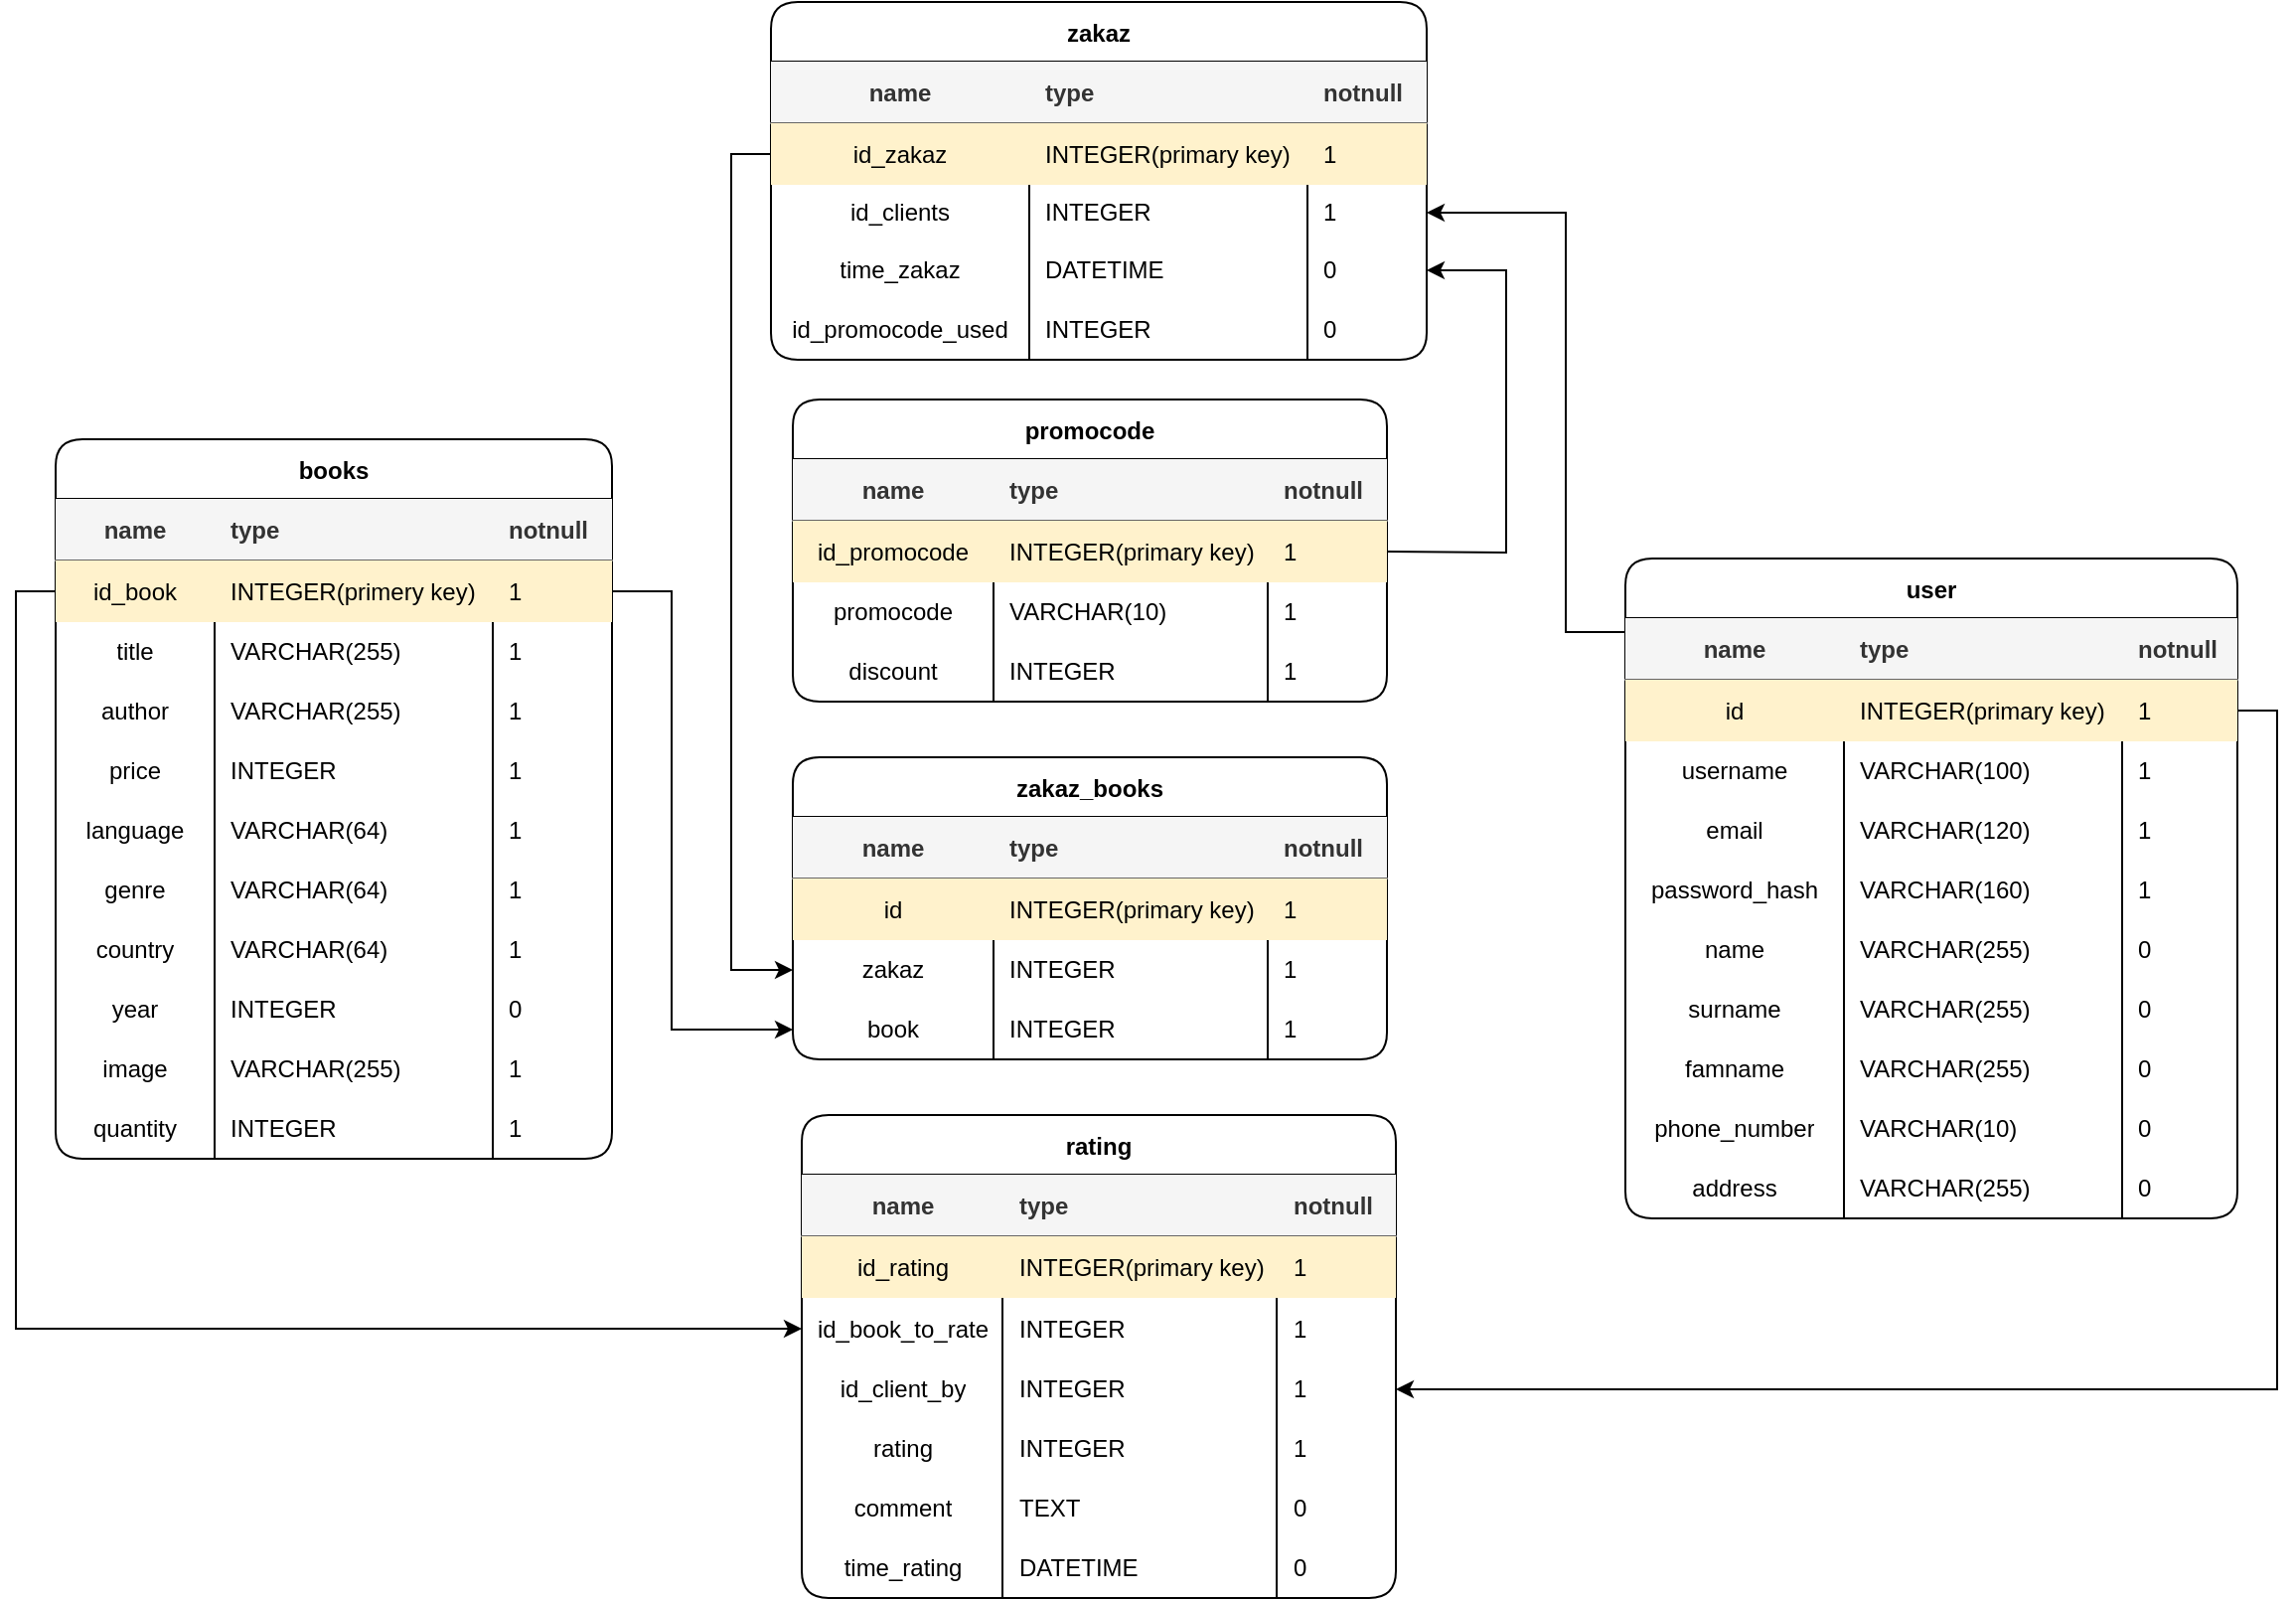 <mxfile version="20.5.1" type="device"><diagram name="Page-1" id="b520641d-4fe3-3701-9064-5fc419738815"><mxGraphModel dx="2031" dy="2021" grid="1" gridSize="10" guides="1" tooltips="1" connect="1" arrows="1" fold="1" page="1" pageScale="1" pageWidth="1100" pageHeight="850" background="none" math="0" shadow="0"><root><mxCell id="0"/><mxCell id="1" parent="0"/><mxCell id="zD5u0RfDqiYbCRs4ju4f-31" value="books" style="shape=table;startSize=30;container=1;collapsible=0;childLayout=tableLayout;fixedRows=1;rowLines=0;fontStyle=1;labelBackgroundColor=none;labelBorderColor=none;gradientColor=none;swimlaneFillColor=default;rounded=1;sketch=0;shadow=0;" parent="1" vertex="1"><mxGeometry x="100" y="170" width="280" height="362" as="geometry"/></mxCell><mxCell id="2z4DvxeZq3FmdsAF-EP8-107" style="shape=tableRow;horizontal=0;startSize=0;swimlaneHead=0;swimlaneBody=0;top=0;left=0;bottom=0;right=0;collapsible=0;dropTarget=0;fillColor=none;points=[[0,0.5],[1,0.5]];portConstraint=eastwest;labelBackgroundColor=none;" parent="zD5u0RfDqiYbCRs4ju4f-31" vertex="1"><mxGeometry y="30" width="280" height="31" as="geometry"/></mxCell><mxCell id="2z4DvxeZq3FmdsAF-EP8-108" value="name" style="shape=partialRectangle;html=1;whiteSpace=wrap;connectable=0;fillColor=#f5f5f5;top=0;left=0;bottom=1;right=0;overflow=hidden;pointerEvents=1;labelBackgroundColor=none;fontStyle=1;fontColor=#333333;strokeColor=#666666;" parent="2z4DvxeZq3FmdsAF-EP8-107" vertex="1"><mxGeometry width="80" height="31" as="geometry"><mxRectangle width="80" height="31" as="alternateBounds"/></mxGeometry></mxCell><mxCell id="2z4DvxeZq3FmdsAF-EP8-109" value="type" style="shape=partialRectangle;html=1;whiteSpace=wrap;connectable=0;fillColor=#f5f5f5;top=0;left=0;bottom=1;right=0;align=left;spacingLeft=6;overflow=hidden;labelBackgroundColor=none;fontStyle=1;fontColor=#333333;strokeColor=#666666;" parent="2z4DvxeZq3FmdsAF-EP8-107" vertex="1"><mxGeometry x="80" width="140" height="31" as="geometry"><mxRectangle width="140" height="31" as="alternateBounds"/></mxGeometry></mxCell><mxCell id="2z4DvxeZq3FmdsAF-EP8-110" value="notnull" style="shape=partialRectangle;html=1;whiteSpace=wrap;connectable=0;fillColor=#f5f5f5;top=0;left=0;bottom=1;right=0;align=left;spacingLeft=6;overflow=hidden;labelBackgroundColor=none;fontStyle=1;fontColor=#333333;strokeColor=#666666;" parent="2z4DvxeZq3FmdsAF-EP8-107" vertex="1"><mxGeometry x="220" width="60" height="31" as="geometry"><mxRectangle width="60" height="31" as="alternateBounds"/></mxGeometry></mxCell><mxCell id="zD5u0RfDqiYbCRs4ju4f-32" value="" style="shape=tableRow;horizontal=0;startSize=0;swimlaneHead=0;swimlaneBody=0;top=0;left=0;bottom=0;right=0;collapsible=0;dropTarget=0;fillColor=none;points=[[0,0.5],[1,0.5]];portConstraint=eastwest;labelBackgroundColor=none;" parent="zD5u0RfDqiYbCRs4ju4f-31" vertex="1"><mxGeometry y="61" width="280" height="31" as="geometry"/></mxCell><mxCell id="zD5u0RfDqiYbCRs4ju4f-33" value="&lt;div&gt;id_book&lt;/div&gt;" style="shape=partialRectangle;html=1;whiteSpace=wrap;connectable=0;fillColor=#fff2cc;top=0;left=0;bottom=0;right=0;overflow=hidden;pointerEvents=1;labelBackgroundColor=none;strokeColor=#d6b656;" parent="zD5u0RfDqiYbCRs4ju4f-32" vertex="1"><mxGeometry width="80" height="31" as="geometry"><mxRectangle width="80" height="31" as="alternateBounds"/></mxGeometry></mxCell><mxCell id="zD5u0RfDqiYbCRs4ju4f-34" value="INTEGER(primery key)" style="shape=partialRectangle;html=1;whiteSpace=wrap;connectable=0;fillColor=#fff2cc;top=0;left=0;bottom=0;right=0;align=left;spacingLeft=6;overflow=hidden;labelBackgroundColor=none;strokeColor=#d6b656;" parent="zD5u0RfDqiYbCRs4ju4f-32" vertex="1"><mxGeometry x="80" width="140" height="31" as="geometry"><mxRectangle width="140" height="31" as="alternateBounds"/></mxGeometry></mxCell><mxCell id="2z4DvxeZq3FmdsAF-EP8-111" value="1" style="shape=partialRectangle;html=1;whiteSpace=wrap;connectable=0;fillColor=#fff2cc;top=0;left=0;bottom=0;right=0;align=left;spacingLeft=6;overflow=hidden;labelBackgroundColor=none;strokeColor=#d6b656;" parent="zD5u0RfDqiYbCRs4ju4f-32" vertex="1"><mxGeometry x="220" width="60" height="31" as="geometry"><mxRectangle width="60" height="31" as="alternateBounds"/></mxGeometry></mxCell><mxCell id="zD5u0RfDqiYbCRs4ju4f-35" value="" style="shape=tableRow;horizontal=0;startSize=0;swimlaneHead=0;swimlaneBody=0;top=0;left=0;bottom=0;right=0;collapsible=0;dropTarget=0;fillColor=none;points=[[0,0.5],[1,0.5]];portConstraint=eastwest;labelBackgroundColor=none;" parent="zD5u0RfDqiYbCRs4ju4f-31" vertex="1"><mxGeometry y="92" width="280" height="30" as="geometry"/></mxCell><mxCell id="zD5u0RfDqiYbCRs4ju4f-36" value="title" style="shape=partialRectangle;html=1;whiteSpace=wrap;connectable=0;fillColor=none;top=0;left=0;bottom=0;right=0;overflow=hidden;labelBackgroundColor=none;" parent="zD5u0RfDqiYbCRs4ju4f-35" vertex="1"><mxGeometry width="80" height="30" as="geometry"><mxRectangle width="80" height="30" as="alternateBounds"/></mxGeometry></mxCell><mxCell id="zD5u0RfDqiYbCRs4ju4f-37" value="VARCHAR(255)" style="shape=partialRectangle;html=1;whiteSpace=wrap;connectable=0;fillColor=none;top=0;left=0;bottom=0;right=0;align=left;spacingLeft=6;overflow=hidden;labelBackgroundColor=none;" parent="zD5u0RfDqiYbCRs4ju4f-35" vertex="1"><mxGeometry x="80" width="140" height="30" as="geometry"><mxRectangle width="140" height="30" as="alternateBounds"/></mxGeometry></mxCell><mxCell id="2z4DvxeZq3FmdsAF-EP8-112" value="1" style="shape=partialRectangle;html=1;whiteSpace=wrap;connectable=0;fillColor=none;top=0;left=0;bottom=0;right=0;align=left;spacingLeft=6;overflow=hidden;labelBackgroundColor=none;" parent="zD5u0RfDqiYbCRs4ju4f-35" vertex="1"><mxGeometry x="220" width="60" height="30" as="geometry"><mxRectangle width="60" height="30" as="alternateBounds"/></mxGeometry></mxCell><mxCell id="zD5u0RfDqiYbCRs4ju4f-41" style="shape=tableRow;horizontal=0;startSize=0;swimlaneHead=0;swimlaneBody=0;top=0;left=0;bottom=0;right=0;collapsible=0;dropTarget=0;fillColor=none;points=[[0,0.5],[1,0.5]];portConstraint=eastwest;labelBackgroundColor=none;" parent="zD5u0RfDqiYbCRs4ju4f-31" vertex="1"><mxGeometry y="122" width="280" height="30" as="geometry"/></mxCell><mxCell id="zD5u0RfDqiYbCRs4ju4f-42" value="author" style="shape=partialRectangle;html=1;whiteSpace=wrap;connectable=0;fillColor=none;top=0;left=0;bottom=0;right=0;overflow=hidden;labelBackgroundColor=none;" parent="zD5u0RfDqiYbCRs4ju4f-41" vertex="1"><mxGeometry width="80" height="30" as="geometry"><mxRectangle width="80" height="30" as="alternateBounds"/></mxGeometry></mxCell><mxCell id="zD5u0RfDqiYbCRs4ju4f-43" value="VARCHAR(255)" style="shape=partialRectangle;html=1;whiteSpace=wrap;connectable=0;fillColor=none;top=0;left=0;bottom=0;right=0;align=left;spacingLeft=6;overflow=hidden;labelBackgroundColor=none;labelBorderColor=none;verticalAlign=middle;horizontal=1;sketch=0;shadow=0;flipV=1;flipH=1;spacingTop=0;" parent="zD5u0RfDqiYbCRs4ju4f-41" vertex="1"><mxGeometry x="80" width="140" height="30" as="geometry"><mxRectangle width="140" height="30" as="alternateBounds"/></mxGeometry></mxCell><mxCell id="2z4DvxeZq3FmdsAF-EP8-113" value="1" style="shape=partialRectangle;html=1;whiteSpace=wrap;connectable=0;fillColor=none;top=0;left=0;bottom=0;right=0;align=left;spacingLeft=6;overflow=hidden;labelBackgroundColor=none;labelBorderColor=none;verticalAlign=middle;horizontal=1;sketch=0;shadow=0;flipV=1;flipH=1;spacingTop=0;" parent="zD5u0RfDqiYbCRs4ju4f-41" vertex="1"><mxGeometry x="220" width="60" height="30" as="geometry"><mxRectangle width="60" height="30" as="alternateBounds"/></mxGeometry></mxCell><mxCell id="zD5u0RfDqiYbCRs4ju4f-44" style="shape=tableRow;horizontal=0;startSize=0;swimlaneHead=0;swimlaneBody=0;top=0;left=0;bottom=0;right=0;collapsible=0;dropTarget=0;fillColor=none;points=[[0,0.5],[1,0.5]];portConstraint=eastwest;labelBackgroundColor=none;" parent="zD5u0RfDqiYbCRs4ju4f-31" vertex="1"><mxGeometry y="152" width="280" height="30" as="geometry"/></mxCell><mxCell id="zD5u0RfDqiYbCRs4ju4f-45" value="price" style="shape=partialRectangle;html=1;whiteSpace=wrap;connectable=0;fillColor=none;top=0;left=0;bottom=0;right=0;overflow=hidden;labelBackgroundColor=none;" parent="zD5u0RfDqiYbCRs4ju4f-44" vertex="1"><mxGeometry width="80" height="30" as="geometry"><mxRectangle width="80" height="30" as="alternateBounds"/></mxGeometry></mxCell><mxCell id="zD5u0RfDqiYbCRs4ju4f-46" value="INTEGER" style="shape=partialRectangle;html=1;whiteSpace=wrap;connectable=0;fillColor=none;top=0;left=0;bottom=0;right=0;align=left;spacingLeft=6;overflow=hidden;labelBackgroundColor=none;" parent="zD5u0RfDqiYbCRs4ju4f-44" vertex="1"><mxGeometry x="80" width="140" height="30" as="geometry"><mxRectangle width="140" height="30" as="alternateBounds"/></mxGeometry></mxCell><mxCell id="2z4DvxeZq3FmdsAF-EP8-114" value="1" style="shape=partialRectangle;html=1;whiteSpace=wrap;connectable=0;fillColor=none;top=0;left=0;bottom=0;right=0;align=left;spacingLeft=6;overflow=hidden;labelBackgroundColor=none;" parent="zD5u0RfDqiYbCRs4ju4f-44" vertex="1"><mxGeometry x="220" width="60" height="30" as="geometry"><mxRectangle width="60" height="30" as="alternateBounds"/></mxGeometry></mxCell><mxCell id="zD5u0RfDqiYbCRs4ju4f-47" style="shape=tableRow;horizontal=0;startSize=0;swimlaneHead=0;swimlaneBody=0;top=0;left=0;bottom=0;right=0;collapsible=0;dropTarget=0;fillColor=none;points=[[0,0.5],[1,0.5]];portConstraint=eastwest;labelBackgroundColor=none;" parent="zD5u0RfDqiYbCRs4ju4f-31" vertex="1"><mxGeometry y="182" width="280" height="30" as="geometry"/></mxCell><mxCell id="zD5u0RfDqiYbCRs4ju4f-48" value="language" style="shape=partialRectangle;html=1;whiteSpace=wrap;connectable=0;fillColor=none;top=0;left=0;bottom=0;right=0;overflow=hidden;labelBackgroundColor=none;" parent="zD5u0RfDqiYbCRs4ju4f-47" vertex="1"><mxGeometry width="80" height="30" as="geometry"><mxRectangle width="80" height="30" as="alternateBounds"/></mxGeometry></mxCell><mxCell id="zD5u0RfDqiYbCRs4ju4f-49" value="VARCHAR(64)" style="shape=partialRectangle;html=1;whiteSpace=wrap;connectable=0;fillColor=none;top=0;left=0;bottom=0;right=0;align=left;spacingLeft=6;overflow=hidden;labelBackgroundColor=none;" parent="zD5u0RfDqiYbCRs4ju4f-47" vertex="1"><mxGeometry x="80" width="140" height="30" as="geometry"><mxRectangle width="140" height="30" as="alternateBounds"/></mxGeometry></mxCell><mxCell id="2z4DvxeZq3FmdsAF-EP8-115" value="1" style="shape=partialRectangle;html=1;whiteSpace=wrap;connectable=0;fillColor=none;top=0;left=0;bottom=0;right=0;align=left;spacingLeft=6;overflow=hidden;labelBackgroundColor=none;" parent="zD5u0RfDqiYbCRs4ju4f-47" vertex="1"><mxGeometry x="220" width="60" height="30" as="geometry"><mxRectangle width="60" height="30" as="alternateBounds"/></mxGeometry></mxCell><mxCell id="zD5u0RfDqiYbCRs4ju4f-53" style="shape=tableRow;horizontal=0;startSize=0;swimlaneHead=0;swimlaneBody=0;top=0;left=0;bottom=0;right=0;collapsible=0;dropTarget=0;fillColor=none;points=[[0,0.5],[1,0.5]];portConstraint=eastwest;labelBackgroundColor=none;" parent="zD5u0RfDqiYbCRs4ju4f-31" vertex="1"><mxGeometry y="212" width="280" height="30" as="geometry"/></mxCell><mxCell id="zD5u0RfDqiYbCRs4ju4f-54" value="genre" style="shape=partialRectangle;html=1;whiteSpace=wrap;connectable=0;fillColor=none;top=0;left=0;bottom=0;right=0;overflow=hidden;labelBackgroundColor=none;" parent="zD5u0RfDqiYbCRs4ju4f-53" vertex="1"><mxGeometry width="80" height="30" as="geometry"><mxRectangle width="80" height="30" as="alternateBounds"/></mxGeometry></mxCell><mxCell id="zD5u0RfDqiYbCRs4ju4f-55" value="VARCHAR(64)" style="shape=partialRectangle;html=1;whiteSpace=wrap;connectable=0;fillColor=none;top=0;left=0;bottom=0;right=0;align=left;spacingLeft=6;overflow=hidden;labelBackgroundColor=none;" parent="zD5u0RfDqiYbCRs4ju4f-53" vertex="1"><mxGeometry x="80" width="140" height="30" as="geometry"><mxRectangle width="140" height="30" as="alternateBounds"/></mxGeometry></mxCell><mxCell id="2z4DvxeZq3FmdsAF-EP8-116" value="1" style="shape=partialRectangle;html=1;whiteSpace=wrap;connectable=0;fillColor=none;top=0;left=0;bottom=0;right=0;align=left;spacingLeft=6;overflow=hidden;labelBackgroundColor=none;" parent="zD5u0RfDqiYbCRs4ju4f-53" vertex="1"><mxGeometry x="220" width="60" height="30" as="geometry"><mxRectangle width="60" height="30" as="alternateBounds"/></mxGeometry></mxCell><mxCell id="zD5u0RfDqiYbCRs4ju4f-56" style="shape=tableRow;horizontal=0;startSize=0;swimlaneHead=0;swimlaneBody=0;top=0;left=0;bottom=0;right=0;collapsible=0;dropTarget=0;fillColor=none;points=[[0,0.5],[1,0.5]];portConstraint=eastwest;labelBackgroundColor=none;" parent="zD5u0RfDqiYbCRs4ju4f-31" vertex="1"><mxGeometry y="242" width="280" height="30" as="geometry"/></mxCell><mxCell id="zD5u0RfDqiYbCRs4ju4f-57" value="country" style="shape=partialRectangle;html=1;whiteSpace=wrap;connectable=0;fillColor=none;top=0;left=0;bottom=0;right=0;overflow=hidden;labelBackgroundColor=none;" parent="zD5u0RfDqiYbCRs4ju4f-56" vertex="1"><mxGeometry width="80" height="30" as="geometry"><mxRectangle width="80" height="30" as="alternateBounds"/></mxGeometry></mxCell><mxCell id="zD5u0RfDqiYbCRs4ju4f-58" value="VARCHAR(64)" style="shape=partialRectangle;html=1;whiteSpace=wrap;connectable=0;fillColor=none;top=0;left=0;bottom=0;right=0;align=left;spacingLeft=6;overflow=hidden;labelBackgroundColor=none;" parent="zD5u0RfDqiYbCRs4ju4f-56" vertex="1"><mxGeometry x="80" width="140" height="30" as="geometry"><mxRectangle width="140" height="30" as="alternateBounds"/></mxGeometry></mxCell><mxCell id="2z4DvxeZq3FmdsAF-EP8-117" value="1" style="shape=partialRectangle;html=1;whiteSpace=wrap;connectable=0;fillColor=none;top=0;left=0;bottom=0;right=0;align=left;spacingLeft=6;overflow=hidden;labelBackgroundColor=none;" parent="zD5u0RfDqiYbCRs4ju4f-56" vertex="1"><mxGeometry x="220" width="60" height="30" as="geometry"><mxRectangle width="60" height="30" as="alternateBounds"/></mxGeometry></mxCell><mxCell id="zD5u0RfDqiYbCRs4ju4f-162" style="shape=tableRow;horizontal=0;startSize=0;swimlaneHead=0;swimlaneBody=0;top=0;left=0;bottom=0;right=0;collapsible=0;dropTarget=0;fillColor=none;points=[[0,0.5],[1,0.5]];portConstraint=eastwest;labelBackgroundColor=none;" parent="zD5u0RfDqiYbCRs4ju4f-31" vertex="1"><mxGeometry y="272" width="280" height="30" as="geometry"/></mxCell><mxCell id="zD5u0RfDqiYbCRs4ju4f-163" value="year" style="shape=partialRectangle;html=1;whiteSpace=wrap;connectable=0;fillColor=none;top=0;left=0;bottom=0;right=0;overflow=hidden;labelBackgroundColor=none;" parent="zD5u0RfDqiYbCRs4ju4f-162" vertex="1"><mxGeometry width="80" height="30" as="geometry"><mxRectangle width="80" height="30" as="alternateBounds"/></mxGeometry></mxCell><mxCell id="zD5u0RfDqiYbCRs4ju4f-164" value="INTEGER" style="shape=partialRectangle;html=1;whiteSpace=wrap;connectable=0;fillColor=none;top=0;left=0;bottom=0;right=0;align=left;spacingLeft=6;overflow=hidden;labelBackgroundColor=none;" parent="zD5u0RfDqiYbCRs4ju4f-162" vertex="1"><mxGeometry x="80" width="140" height="30" as="geometry"><mxRectangle width="140" height="30" as="alternateBounds"/></mxGeometry></mxCell><mxCell id="2z4DvxeZq3FmdsAF-EP8-118" value="0" style="shape=partialRectangle;html=1;whiteSpace=wrap;connectable=0;fillColor=none;top=0;left=0;bottom=0;right=0;align=left;spacingLeft=6;overflow=hidden;labelBackgroundColor=none;" parent="zD5u0RfDqiYbCRs4ju4f-162" vertex="1"><mxGeometry x="220" width="60" height="30" as="geometry"><mxRectangle width="60" height="30" as="alternateBounds"/></mxGeometry></mxCell><mxCell id="zD5u0RfDqiYbCRs4ju4f-38" value="" style="shape=tableRow;horizontal=0;startSize=0;swimlaneHead=0;swimlaneBody=0;top=0;left=0;bottom=0;right=0;collapsible=0;dropTarget=0;fillColor=none;points=[[0,0.5],[1,0.5]];portConstraint=eastwest;labelBackgroundColor=none;" parent="zD5u0RfDqiYbCRs4ju4f-31" vertex="1"><mxGeometry y="302" width="280" height="30" as="geometry"/></mxCell><mxCell id="zD5u0RfDqiYbCRs4ju4f-39" value="image" style="shape=partialRectangle;html=1;whiteSpace=wrap;connectable=0;fillColor=none;top=0;left=0;bottom=0;right=0;overflow=hidden;labelBackgroundColor=none;" parent="zD5u0RfDqiYbCRs4ju4f-38" vertex="1"><mxGeometry width="80" height="30" as="geometry"><mxRectangle width="80" height="30" as="alternateBounds"/></mxGeometry></mxCell><mxCell id="zD5u0RfDqiYbCRs4ju4f-40" value="&lt;div&gt;VARCHAR(255)&lt;/div&gt;" style="shape=partialRectangle;html=1;whiteSpace=wrap;connectable=0;fillColor=none;top=0;left=0;bottom=0;right=0;align=left;spacingLeft=6;overflow=hidden;labelBackgroundColor=none;" parent="zD5u0RfDqiYbCRs4ju4f-38" vertex="1"><mxGeometry x="80" width="140" height="30" as="geometry"><mxRectangle width="140" height="30" as="alternateBounds"/></mxGeometry></mxCell><mxCell id="2z4DvxeZq3FmdsAF-EP8-119" value="1" style="shape=partialRectangle;html=1;whiteSpace=wrap;connectable=0;fillColor=none;top=0;left=0;bottom=0;right=0;align=left;spacingLeft=6;overflow=hidden;labelBackgroundColor=none;" parent="zD5u0RfDqiYbCRs4ju4f-38" vertex="1"><mxGeometry x="220" width="60" height="30" as="geometry"><mxRectangle width="60" height="30" as="alternateBounds"/></mxGeometry></mxCell><mxCell id="zD5u0RfDqiYbCRs4ju4f-131" style="shape=tableRow;horizontal=0;startSize=0;swimlaneHead=0;swimlaneBody=0;top=0;left=0;bottom=0;right=0;collapsible=0;dropTarget=0;fillColor=none;points=[[0,0.5],[1,0.5]];portConstraint=eastwest;labelBackgroundColor=none;" parent="zD5u0RfDqiYbCRs4ju4f-31" vertex="1"><mxGeometry y="332" width="280" height="30" as="geometry"/></mxCell><mxCell id="zD5u0RfDqiYbCRs4ju4f-132" value="quantity" style="shape=partialRectangle;html=1;whiteSpace=wrap;connectable=0;fillColor=none;top=0;left=0;bottom=0;right=0;overflow=hidden;labelBackgroundColor=none;" parent="zD5u0RfDqiYbCRs4ju4f-131" vertex="1"><mxGeometry width="80" height="30" as="geometry"><mxRectangle width="80" height="30" as="alternateBounds"/></mxGeometry></mxCell><mxCell id="zD5u0RfDqiYbCRs4ju4f-133" value="INTEGER" style="shape=partialRectangle;html=1;whiteSpace=wrap;connectable=0;fillColor=none;top=0;left=0;bottom=0;right=0;align=left;spacingLeft=6;overflow=hidden;labelBackgroundColor=none;" parent="zD5u0RfDqiYbCRs4ju4f-131" vertex="1"><mxGeometry x="80" width="140" height="30" as="geometry"><mxRectangle width="140" height="30" as="alternateBounds"/></mxGeometry></mxCell><mxCell id="2z4DvxeZq3FmdsAF-EP8-120" value="1" style="shape=partialRectangle;html=1;whiteSpace=wrap;connectable=0;fillColor=none;top=0;left=0;bottom=0;right=0;align=left;spacingLeft=6;overflow=hidden;labelBackgroundColor=none;" parent="zD5u0RfDqiYbCRs4ju4f-131" vertex="1"><mxGeometry x="220" width="60" height="30" as="geometry"><mxRectangle width="60" height="30" as="alternateBounds"/></mxGeometry></mxCell><mxCell id="zD5u0RfDqiYbCRs4ju4f-87" value="zakaz" style="shape=table;startSize=30;container=1;collapsible=0;childLayout=tableLayout;fixedRows=1;rowLines=0;fontStyle=1;labelBackgroundColor=none;labelBorderColor=none;gradientColor=none;swimlaneFillColor=default;rounded=1;sketch=0;shadow=0;" parent="1" vertex="1"><mxGeometry x="460" y="-50" width="330" height="180" as="geometry"/></mxCell><mxCell id="2z4DvxeZq3FmdsAF-EP8-94" style="shape=tableRow;horizontal=0;startSize=0;swimlaneHead=0;swimlaneBody=0;top=0;left=0;bottom=0;right=0;collapsible=0;dropTarget=0;fillColor=none;points=[[0,0.5],[1,0.5]];portConstraint=eastwest;labelBackgroundColor=none;" parent="zD5u0RfDqiYbCRs4ju4f-87" vertex="1"><mxGeometry y="30" width="330" height="31" as="geometry"/></mxCell><mxCell id="2z4DvxeZq3FmdsAF-EP8-95" value="name" style="shape=partialRectangle;html=1;whiteSpace=wrap;connectable=0;fillColor=#f5f5f5;top=0;left=0;bottom=1;right=0;overflow=hidden;pointerEvents=1;labelBackgroundColor=none;fontColor=#333333;strokeColor=#666666;fontStyle=1" parent="2z4DvxeZq3FmdsAF-EP8-94" vertex="1"><mxGeometry width="130" height="31" as="geometry"><mxRectangle width="130" height="31" as="alternateBounds"/></mxGeometry></mxCell><mxCell id="2z4DvxeZq3FmdsAF-EP8-96" value="type" style="shape=partialRectangle;html=1;whiteSpace=wrap;connectable=0;fillColor=#f5f5f5;top=0;left=0;bottom=1;right=0;align=left;spacingLeft=6;overflow=hidden;labelBackgroundColor=none;fontColor=#333333;strokeColor=#666666;fontStyle=1" parent="2z4DvxeZq3FmdsAF-EP8-94" vertex="1"><mxGeometry x="130" width="140" height="31" as="geometry"><mxRectangle width="140" height="31" as="alternateBounds"/></mxGeometry></mxCell><mxCell id="2z4DvxeZq3FmdsAF-EP8-97" value="notnull" style="shape=partialRectangle;html=1;whiteSpace=wrap;connectable=0;fillColor=#f5f5f5;top=0;left=0;bottom=1;right=0;align=left;spacingLeft=6;overflow=hidden;labelBackgroundColor=none;fontColor=#333333;strokeColor=#666666;fontStyle=1" parent="2z4DvxeZq3FmdsAF-EP8-94" vertex="1"><mxGeometry x="270" width="60" height="31" as="geometry"><mxRectangle width="60" height="31" as="alternateBounds"/></mxGeometry></mxCell><mxCell id="zD5u0RfDqiYbCRs4ju4f-88" value="" style="shape=tableRow;horizontal=0;startSize=0;swimlaneHead=0;swimlaneBody=0;top=0;left=0;bottom=0;right=0;collapsible=0;dropTarget=0;fillColor=none;points=[[0,0.5],[1,0.5]];portConstraint=eastwest;labelBackgroundColor=none;" parent="zD5u0RfDqiYbCRs4ju4f-87" vertex="1"><mxGeometry y="61" width="330" height="31" as="geometry"/></mxCell><mxCell id="zD5u0RfDqiYbCRs4ju4f-89" value="&lt;div&gt;id_zakaz&lt;/div&gt;" style="shape=partialRectangle;html=1;whiteSpace=wrap;connectable=0;fillColor=#fff2cc;top=0;left=0;bottom=0;right=0;overflow=hidden;pointerEvents=1;labelBackgroundColor=none;strokeColor=#d6b656;" parent="zD5u0RfDqiYbCRs4ju4f-88" vertex="1"><mxGeometry width="130" height="31" as="geometry"><mxRectangle width="130" height="31" as="alternateBounds"/></mxGeometry></mxCell><mxCell id="zD5u0RfDqiYbCRs4ju4f-90" value="INTEGER(primary key)" style="shape=partialRectangle;html=1;whiteSpace=wrap;connectable=0;fillColor=#fff2cc;top=0;left=0;bottom=0;right=0;align=left;spacingLeft=6;overflow=hidden;labelBackgroundColor=none;strokeColor=#d6b656;" parent="zD5u0RfDqiYbCRs4ju4f-88" vertex="1"><mxGeometry x="130" width="140" height="31" as="geometry"><mxRectangle width="140" height="31" as="alternateBounds"/></mxGeometry></mxCell><mxCell id="2z4DvxeZq3FmdsAF-EP8-90" value="1" style="shape=partialRectangle;html=1;whiteSpace=wrap;connectable=0;fillColor=#fff2cc;top=0;left=0;bottom=0;right=0;align=left;spacingLeft=6;overflow=hidden;labelBackgroundColor=none;strokeColor=#d6b656;" parent="zD5u0RfDqiYbCRs4ju4f-88" vertex="1"><mxGeometry x="270" width="60" height="31" as="geometry"><mxRectangle width="60" height="31" as="alternateBounds"/></mxGeometry></mxCell><mxCell id="zD5u0RfDqiYbCRs4ju4f-91" value="" style="shape=tableRow;horizontal=0;startSize=0;swimlaneHead=0;swimlaneBody=0;top=0;left=0;bottom=0;right=0;collapsible=0;dropTarget=0;fillColor=none;points=[[0,0.5],[1,0.5]];portConstraint=eastwest;labelBackgroundColor=none;" parent="zD5u0RfDqiYbCRs4ju4f-87" vertex="1"><mxGeometry y="92" width="330" height="28" as="geometry"/></mxCell><mxCell id="zD5u0RfDqiYbCRs4ju4f-92" value="id_clients" style="shape=partialRectangle;html=1;whiteSpace=wrap;connectable=0;fillColor=none;top=0;left=0;bottom=0;right=0;overflow=hidden;labelBackgroundColor=none;" parent="zD5u0RfDqiYbCRs4ju4f-91" vertex="1"><mxGeometry width="130" height="28" as="geometry"><mxRectangle width="130" height="28" as="alternateBounds"/></mxGeometry></mxCell><mxCell id="zD5u0RfDqiYbCRs4ju4f-93" value="INTEGER" style="shape=partialRectangle;html=1;whiteSpace=wrap;connectable=0;fillColor=none;top=0;left=0;bottom=0;right=0;align=left;spacingLeft=6;overflow=hidden;labelBackgroundColor=none;" parent="zD5u0RfDqiYbCRs4ju4f-91" vertex="1"><mxGeometry x="130" width="140" height="28" as="geometry"><mxRectangle width="140" height="28" as="alternateBounds"/></mxGeometry></mxCell><mxCell id="2z4DvxeZq3FmdsAF-EP8-91" value="1" style="shape=partialRectangle;html=1;whiteSpace=wrap;connectable=0;fillColor=none;top=0;left=0;bottom=0;right=0;align=left;spacingLeft=6;overflow=hidden;labelBackgroundColor=none;" parent="zD5u0RfDqiYbCRs4ju4f-91" vertex="1"><mxGeometry x="270" width="60" height="28" as="geometry"><mxRectangle width="60" height="28" as="alternateBounds"/></mxGeometry></mxCell><mxCell id="F4BLJgGAlIViH4Qr_YfH-15" style="shape=tableRow;horizontal=0;startSize=0;swimlaneHead=0;swimlaneBody=0;top=0;left=0;bottom=0;right=0;collapsible=0;dropTarget=0;fillColor=none;points=[[0,0.5],[1,0.5]];portConstraint=eastwest;labelBackgroundColor=none;" parent="zD5u0RfDqiYbCRs4ju4f-87" vertex="1"><mxGeometry y="120" width="330" height="30" as="geometry"/></mxCell><mxCell id="F4BLJgGAlIViH4Qr_YfH-16" value="time_zakaz" style="shape=partialRectangle;html=1;whiteSpace=wrap;connectable=0;fillColor=none;top=0;left=0;bottom=0;right=0;overflow=hidden;labelBackgroundColor=none;" parent="F4BLJgGAlIViH4Qr_YfH-15" vertex="1"><mxGeometry width="130" height="30" as="geometry"><mxRectangle width="130" height="30" as="alternateBounds"/></mxGeometry></mxCell><mxCell id="F4BLJgGAlIViH4Qr_YfH-17" value="DATETIME" style="shape=partialRectangle;html=1;whiteSpace=wrap;connectable=0;fillColor=none;top=0;left=0;bottom=0;right=0;align=left;spacingLeft=6;overflow=hidden;labelBackgroundColor=none;" parent="F4BLJgGAlIViH4Qr_YfH-15" vertex="1"><mxGeometry x="130" width="140" height="30" as="geometry"><mxRectangle width="140" height="30" as="alternateBounds"/></mxGeometry></mxCell><mxCell id="2z4DvxeZq3FmdsAF-EP8-92" value="0" style="shape=partialRectangle;html=1;whiteSpace=wrap;connectable=0;fillColor=none;top=0;left=0;bottom=0;right=0;align=left;spacingLeft=6;overflow=hidden;labelBackgroundColor=none;" parent="F4BLJgGAlIViH4Qr_YfH-15" vertex="1"><mxGeometry x="270" width="60" height="30" as="geometry"><mxRectangle width="60" height="30" as="alternateBounds"/></mxGeometry></mxCell><mxCell id="zD5u0RfDqiYbCRs4ju4f-94" style="shape=tableRow;horizontal=0;startSize=0;swimlaneHead=0;swimlaneBody=0;top=0;left=0;bottom=0;right=0;collapsible=0;dropTarget=0;fillColor=none;points=[[0,0.5],[1,0.5]];portConstraint=eastwest;labelBackgroundColor=none;" parent="zD5u0RfDqiYbCRs4ju4f-87" vertex="1"><mxGeometry y="150" width="330" height="30" as="geometry"/></mxCell><mxCell id="zD5u0RfDqiYbCRs4ju4f-95" value="id_promocode_used" style="shape=partialRectangle;html=1;whiteSpace=wrap;connectable=0;fillColor=none;top=0;left=0;bottom=0;right=0;overflow=hidden;labelBackgroundColor=none;" parent="zD5u0RfDqiYbCRs4ju4f-94" vertex="1"><mxGeometry width="130" height="30" as="geometry"><mxRectangle width="130" height="30" as="alternateBounds"/></mxGeometry></mxCell><mxCell id="zD5u0RfDqiYbCRs4ju4f-96" value="INTEGER" style="shape=partialRectangle;html=1;whiteSpace=wrap;connectable=0;fillColor=none;top=0;left=0;bottom=0;right=0;align=left;spacingLeft=6;overflow=hidden;labelBackgroundColor=none;labelBorderColor=none;verticalAlign=middle;horizontal=1;sketch=0;shadow=0;flipV=1;flipH=1;spacingTop=0;" parent="zD5u0RfDqiYbCRs4ju4f-94" vertex="1"><mxGeometry x="130" width="140" height="30" as="geometry"><mxRectangle width="140" height="30" as="alternateBounds"/></mxGeometry></mxCell><mxCell id="2z4DvxeZq3FmdsAF-EP8-93" value="0" style="shape=partialRectangle;html=1;whiteSpace=wrap;connectable=0;fillColor=none;top=0;left=0;bottom=0;right=0;align=left;spacingLeft=6;overflow=hidden;labelBackgroundColor=none;labelBorderColor=none;verticalAlign=middle;horizontal=1;sketch=0;shadow=0;flipV=1;flipH=1;spacingTop=0;" parent="zD5u0RfDqiYbCRs4ju4f-94" vertex="1"><mxGeometry x="270" width="60" height="30" as="geometry"><mxRectangle width="60" height="30" as="alternateBounds"/></mxGeometry></mxCell><mxCell id="zD5u0RfDqiYbCRs4ju4f-115" value="zakaz_books" style="shape=table;startSize=30;container=1;collapsible=0;childLayout=tableLayout;fixedRows=1;rowLines=0;fontStyle=1;labelBackgroundColor=none;labelBorderColor=none;gradientColor=none;swimlaneFillColor=default;rounded=1;sketch=0;shadow=0;" parent="1" vertex="1"><mxGeometry x="471" y="330" width="299" height="152" as="geometry"/></mxCell><mxCell id="2z4DvxeZq3FmdsAF-EP8-103" style="shape=tableRow;horizontal=0;startSize=0;swimlaneHead=0;swimlaneBody=0;top=0;left=0;bottom=0;right=0;collapsible=0;dropTarget=0;fillColor=none;points=[[0,0.5],[1,0.5]];portConstraint=eastwest;labelBackgroundColor=none;" parent="zD5u0RfDqiYbCRs4ju4f-115" vertex="1"><mxGeometry y="30" width="299" height="31" as="geometry"/></mxCell><mxCell id="2z4DvxeZq3FmdsAF-EP8-104" value="name" style="shape=partialRectangle;html=1;whiteSpace=wrap;connectable=0;fillColor=#f5f5f5;top=0;left=0;bottom=1;right=0;overflow=hidden;pointerEvents=1;labelBackgroundColor=none;fontStyle=1;fontColor=#333333;strokeColor=#666666;" parent="2z4DvxeZq3FmdsAF-EP8-103" vertex="1"><mxGeometry width="101" height="31" as="geometry"><mxRectangle width="101" height="31" as="alternateBounds"/></mxGeometry></mxCell><mxCell id="2z4DvxeZq3FmdsAF-EP8-105" value="type" style="shape=partialRectangle;html=1;whiteSpace=wrap;connectable=0;fillColor=#f5f5f5;top=0;left=0;bottom=1;right=0;align=left;spacingLeft=6;overflow=hidden;labelBackgroundColor=none;fontStyle=1;fontColor=#333333;strokeColor=#666666;" parent="2z4DvxeZq3FmdsAF-EP8-103" vertex="1"><mxGeometry x="101" width="138" height="31" as="geometry"><mxRectangle width="138" height="31" as="alternateBounds"/></mxGeometry></mxCell><mxCell id="2z4DvxeZq3FmdsAF-EP8-106" value="notnull" style="shape=partialRectangle;html=1;whiteSpace=wrap;connectable=0;fillColor=#f5f5f5;top=0;left=0;bottom=1;right=0;align=left;spacingLeft=6;overflow=hidden;labelBackgroundColor=none;fontStyle=1;fontColor=#333333;strokeColor=#666666;" parent="2z4DvxeZq3FmdsAF-EP8-103" vertex="1"><mxGeometry x="239" width="60" height="31" as="geometry"><mxRectangle width="60" height="31" as="alternateBounds"/></mxGeometry></mxCell><mxCell id="zD5u0RfDqiYbCRs4ju4f-116" value="" style="shape=tableRow;horizontal=0;startSize=0;swimlaneHead=0;swimlaneBody=0;top=0;left=0;bottom=0;right=0;collapsible=0;dropTarget=0;fillColor=none;points=[[0,0.5],[1,0.5]];portConstraint=eastwest;labelBackgroundColor=none;" parent="zD5u0RfDqiYbCRs4ju4f-115" vertex="1"><mxGeometry y="61" width="299" height="31" as="geometry"/></mxCell><mxCell id="zD5u0RfDqiYbCRs4ju4f-117" value="id" style="shape=partialRectangle;html=1;whiteSpace=wrap;connectable=0;fillColor=#fff2cc;top=0;left=0;bottom=0;right=0;overflow=hidden;pointerEvents=1;labelBackgroundColor=none;strokeColor=#d6b656;" parent="zD5u0RfDqiYbCRs4ju4f-116" vertex="1"><mxGeometry width="101" height="31" as="geometry"><mxRectangle width="101" height="31" as="alternateBounds"/></mxGeometry></mxCell><mxCell id="zD5u0RfDqiYbCRs4ju4f-118" value="INTEGER(primary key)" style="shape=partialRectangle;html=1;whiteSpace=wrap;connectable=0;fillColor=#fff2cc;top=0;left=0;bottom=0;right=0;align=left;spacingLeft=6;overflow=hidden;labelBackgroundColor=none;strokeColor=#d6b656;" parent="zD5u0RfDqiYbCRs4ju4f-116" vertex="1"><mxGeometry x="101" width="138" height="31" as="geometry"><mxRectangle width="138" height="31" as="alternateBounds"/></mxGeometry></mxCell><mxCell id="2z4DvxeZq3FmdsAF-EP8-98" value="1" style="shape=partialRectangle;html=1;whiteSpace=wrap;connectable=0;fillColor=#fff2cc;top=0;left=0;bottom=0;right=0;align=left;spacingLeft=6;overflow=hidden;labelBackgroundColor=none;strokeColor=#d6b656;" parent="zD5u0RfDqiYbCRs4ju4f-116" vertex="1"><mxGeometry x="239" width="60" height="31" as="geometry"><mxRectangle width="60" height="31" as="alternateBounds"/></mxGeometry></mxCell><mxCell id="zD5u0RfDqiYbCRs4ju4f-119" value="" style="shape=tableRow;horizontal=0;startSize=0;swimlaneHead=0;swimlaneBody=0;top=0;left=0;bottom=0;right=0;collapsible=0;dropTarget=0;fillColor=none;points=[[0,0.5],[1,0.5]];portConstraint=eastwest;labelBackgroundColor=none;" parent="zD5u0RfDqiYbCRs4ju4f-115" vertex="1"><mxGeometry y="92" width="299" height="30" as="geometry"/></mxCell><mxCell id="zD5u0RfDqiYbCRs4ju4f-120" value="&lt;div&gt;zakaz&lt;/div&gt;" style="shape=partialRectangle;html=1;whiteSpace=wrap;connectable=0;fillColor=none;top=0;left=0;bottom=0;right=0;overflow=hidden;labelBackgroundColor=none;" parent="zD5u0RfDqiYbCRs4ju4f-119" vertex="1"><mxGeometry width="101" height="30" as="geometry"><mxRectangle width="101" height="30" as="alternateBounds"/></mxGeometry></mxCell><mxCell id="zD5u0RfDqiYbCRs4ju4f-121" value="INTEGER" style="shape=partialRectangle;html=1;whiteSpace=wrap;connectable=0;fillColor=none;top=0;left=0;bottom=0;right=0;align=left;spacingLeft=6;overflow=hidden;labelBackgroundColor=none;" parent="zD5u0RfDqiYbCRs4ju4f-119" vertex="1"><mxGeometry x="101" width="138" height="30" as="geometry"><mxRectangle width="138" height="30" as="alternateBounds"/></mxGeometry></mxCell><mxCell id="2z4DvxeZq3FmdsAF-EP8-99" value="1" style="shape=partialRectangle;html=1;whiteSpace=wrap;connectable=0;fillColor=none;top=0;left=0;bottom=0;right=0;align=left;spacingLeft=6;overflow=hidden;labelBackgroundColor=none;" parent="zD5u0RfDqiYbCRs4ju4f-119" vertex="1"><mxGeometry x="239" width="60" height="30" as="geometry"><mxRectangle width="60" height="30" as="alternateBounds"/></mxGeometry></mxCell><mxCell id="zD5u0RfDqiYbCRs4ju4f-122" style="shape=tableRow;horizontal=0;startSize=0;swimlaneHead=0;swimlaneBody=0;top=0;left=0;bottom=0;right=0;collapsible=0;dropTarget=0;fillColor=none;points=[[0,0.5],[1,0.5]];portConstraint=eastwest;labelBackgroundColor=none;" parent="zD5u0RfDqiYbCRs4ju4f-115" vertex="1"><mxGeometry y="122" width="299" height="30" as="geometry"/></mxCell><mxCell id="zD5u0RfDqiYbCRs4ju4f-123" value="book" style="shape=partialRectangle;html=1;whiteSpace=wrap;connectable=0;fillColor=none;top=0;left=0;bottom=0;right=0;overflow=hidden;labelBackgroundColor=none;" parent="zD5u0RfDqiYbCRs4ju4f-122" vertex="1"><mxGeometry width="101" height="30" as="geometry"><mxRectangle width="101" height="30" as="alternateBounds"/></mxGeometry></mxCell><mxCell id="zD5u0RfDqiYbCRs4ju4f-124" value="INTEGER" style="shape=partialRectangle;html=1;whiteSpace=wrap;connectable=0;fillColor=none;top=0;left=0;bottom=0;right=0;align=left;spacingLeft=6;overflow=hidden;labelBackgroundColor=none;labelBorderColor=none;verticalAlign=middle;horizontal=1;sketch=0;shadow=0;flipV=1;flipH=1;spacingTop=0;" parent="zD5u0RfDqiYbCRs4ju4f-122" vertex="1"><mxGeometry x="101" width="138" height="30" as="geometry"><mxRectangle width="138" height="30" as="alternateBounds"/></mxGeometry></mxCell><mxCell id="2z4DvxeZq3FmdsAF-EP8-100" value="1" style="shape=partialRectangle;html=1;whiteSpace=wrap;connectable=0;fillColor=none;top=0;left=0;bottom=0;right=0;align=left;spacingLeft=6;overflow=hidden;labelBackgroundColor=none;labelBorderColor=none;verticalAlign=middle;horizontal=1;sketch=0;shadow=0;flipV=1;flipH=1;spacingTop=0;" parent="zD5u0RfDqiYbCRs4ju4f-122" vertex="1"><mxGeometry x="239" width="60" height="30" as="geometry"><mxRectangle width="60" height="30" as="alternateBounds"/></mxGeometry></mxCell><mxCell id="zD5u0RfDqiYbCRs4ju4f-137" style="edgeStyle=orthogonalEdgeStyle;rounded=0;orthogonalLoop=1;jettySize=auto;html=1;exitX=1;exitY=0.5;exitDx=0;exitDy=0;entryX=0;entryY=0.5;entryDx=0;entryDy=0;" parent="1" source="zD5u0RfDqiYbCRs4ju4f-32" target="zD5u0RfDqiYbCRs4ju4f-122" edge="1"><mxGeometry relative="1" as="geometry"><Array as="points"><mxPoint x="410" y="247"/><mxPoint x="410" y="467"/></Array></mxGeometry></mxCell><mxCell id="zD5u0RfDqiYbCRs4ju4f-138" style="edgeStyle=orthogonalEdgeStyle;rounded=0;orthogonalLoop=1;jettySize=auto;html=1;exitX=0;exitY=0.5;exitDx=0;exitDy=0;entryX=1;entryY=0.5;entryDx=0;entryDy=0;" parent="1" source="2z4DvxeZq3FmdsAF-EP8-40" target="zD5u0RfDqiYbCRs4ju4f-91" edge="1"><mxGeometry relative="1" as="geometry"><mxPoint x="790" y="95.5" as="sourcePoint"/><Array as="points"><mxPoint x="880" y="267"/><mxPoint x="860" y="267"/><mxPoint x="860" y="57"/></Array></mxGeometry></mxCell><mxCell id="zD5u0RfDqiYbCRs4ju4f-139" style="edgeStyle=orthogonalEdgeStyle;rounded=0;orthogonalLoop=1;jettySize=auto;html=1;exitX=0;exitY=0.5;exitDx=0;exitDy=0;entryX=0;entryY=0.5;entryDx=0;entryDy=0;" parent="1" source="zD5u0RfDqiYbCRs4ju4f-88" target="zD5u0RfDqiYbCRs4ju4f-119" edge="1"><mxGeometry relative="1" as="geometry"/></mxCell><mxCell id="zD5u0RfDqiYbCRs4ju4f-140" value="rating" style="shape=table;startSize=30;container=1;collapsible=0;childLayout=tableLayout;fixedRows=1;rowLines=0;fontStyle=1;labelBackgroundColor=none;labelBorderColor=none;gradientColor=none;swimlaneFillColor=default;rounded=1;sketch=0;shadow=0;" parent="1" vertex="1"><mxGeometry x="475.5" y="510" width="299" height="243" as="geometry"/></mxCell><mxCell id="2z4DvxeZq3FmdsAF-EP8-129" style="shape=tableRow;horizontal=0;startSize=0;swimlaneHead=0;swimlaneBody=0;top=0;left=0;bottom=0;right=0;collapsible=0;dropTarget=0;fillColor=none;points=[[0,0.5],[1,0.5]];portConstraint=eastwest;labelBackgroundColor=none;" parent="zD5u0RfDqiYbCRs4ju4f-140" vertex="1"><mxGeometry y="30" width="299" height="31" as="geometry"/></mxCell><mxCell id="2z4DvxeZq3FmdsAF-EP8-130" value="name" style="shape=partialRectangle;html=1;whiteSpace=wrap;connectable=0;fillColor=#f5f5f5;top=0;left=0;bottom=1;right=0;overflow=hidden;pointerEvents=1;labelBackgroundColor=none;fontColor=#333333;strokeColor=#666666;fontStyle=1" parent="2z4DvxeZq3FmdsAF-EP8-129" vertex="1"><mxGeometry width="101" height="31" as="geometry"><mxRectangle width="101" height="31" as="alternateBounds"/></mxGeometry></mxCell><mxCell id="2z4DvxeZq3FmdsAF-EP8-131" value="type" style="shape=partialRectangle;html=1;whiteSpace=wrap;connectable=0;fillColor=#f5f5f5;top=0;left=0;bottom=1;right=0;align=left;spacingLeft=6;overflow=hidden;labelBackgroundColor=none;fontColor=#333333;strokeColor=#666666;fontStyle=1" parent="2z4DvxeZq3FmdsAF-EP8-129" vertex="1"><mxGeometry x="101" width="138" height="31" as="geometry"><mxRectangle width="138" height="31" as="alternateBounds"/></mxGeometry></mxCell><mxCell id="2z4DvxeZq3FmdsAF-EP8-132" value="notnull" style="shape=partialRectangle;html=1;whiteSpace=wrap;connectable=0;fillColor=#f5f5f5;top=0;left=0;bottom=1;right=0;align=left;spacingLeft=6;overflow=hidden;labelBackgroundColor=none;fontColor=#333333;strokeColor=#666666;fontStyle=1" parent="2z4DvxeZq3FmdsAF-EP8-129" vertex="1"><mxGeometry x="239" width="60" height="31" as="geometry"><mxRectangle width="60" height="31" as="alternateBounds"/></mxGeometry></mxCell><mxCell id="zD5u0RfDqiYbCRs4ju4f-153" style="shape=tableRow;horizontal=0;startSize=0;swimlaneHead=0;swimlaneBody=0;top=0;left=0;bottom=0;right=0;collapsible=0;dropTarget=0;fillColor=none;points=[[0,0.5],[1,0.5]];portConstraint=eastwest;labelBackgroundColor=none;" parent="zD5u0RfDqiYbCRs4ju4f-140" vertex="1"><mxGeometry y="61" width="299" height="31" as="geometry"/></mxCell><mxCell id="zD5u0RfDqiYbCRs4ju4f-154" value="id_rating" style="shape=partialRectangle;html=1;whiteSpace=wrap;connectable=0;fillColor=#fff2cc;top=0;left=0;bottom=0;right=0;overflow=hidden;pointerEvents=1;labelBackgroundColor=none;strokeColor=#d6b656;" parent="zD5u0RfDqiYbCRs4ju4f-153" vertex="1"><mxGeometry width="101" height="31" as="geometry"><mxRectangle width="101" height="31" as="alternateBounds"/></mxGeometry></mxCell><mxCell id="zD5u0RfDqiYbCRs4ju4f-155" value="INTEGER(primary key)" style="shape=partialRectangle;html=1;whiteSpace=wrap;connectable=0;fillColor=#fff2cc;top=0;left=0;bottom=0;right=0;align=left;spacingLeft=6;overflow=hidden;labelBackgroundColor=none;strokeColor=#d6b656;" parent="zD5u0RfDqiYbCRs4ju4f-153" vertex="1"><mxGeometry x="101" width="138" height="31" as="geometry"><mxRectangle width="138" height="31" as="alternateBounds"/></mxGeometry></mxCell><mxCell id="2z4DvxeZq3FmdsAF-EP8-133" value="1" style="shape=partialRectangle;html=1;whiteSpace=wrap;connectable=0;fillColor=#fff2cc;top=0;left=0;bottom=0;right=0;align=left;spacingLeft=6;overflow=hidden;labelBackgroundColor=none;strokeColor=#d6b656;" parent="zD5u0RfDqiYbCRs4ju4f-153" vertex="1"><mxGeometry x="239" width="60" height="31" as="geometry"><mxRectangle width="60" height="31" as="alternateBounds"/></mxGeometry></mxCell><mxCell id="zD5u0RfDqiYbCRs4ju4f-141" value="" style="shape=tableRow;horizontal=0;startSize=0;swimlaneHead=0;swimlaneBody=0;top=0;left=0;bottom=0;right=0;collapsible=0;dropTarget=0;fillColor=none;points=[[0,0.5],[1,0.5]];portConstraint=eastwest;labelBackgroundColor=none;" parent="zD5u0RfDqiYbCRs4ju4f-140" vertex="1"><mxGeometry y="92" width="299" height="31" as="geometry"/></mxCell><mxCell id="zD5u0RfDqiYbCRs4ju4f-142" value="&lt;div&gt;id_book_to_rate&lt;/div&gt;" style="shape=partialRectangle;html=1;whiteSpace=wrap;connectable=0;fillColor=none;top=0;left=0;bottom=0;right=0;overflow=hidden;pointerEvents=1;labelBackgroundColor=none;" parent="zD5u0RfDqiYbCRs4ju4f-141" vertex="1"><mxGeometry width="101" height="31" as="geometry"><mxRectangle width="101" height="31" as="alternateBounds"/></mxGeometry></mxCell><mxCell id="zD5u0RfDqiYbCRs4ju4f-143" value="INTEGER" style="shape=partialRectangle;html=1;whiteSpace=wrap;connectable=0;fillColor=none;top=0;left=0;bottom=0;right=0;align=left;spacingLeft=6;overflow=hidden;labelBackgroundColor=none;" parent="zD5u0RfDqiYbCRs4ju4f-141" vertex="1"><mxGeometry x="101" width="138" height="31" as="geometry"><mxRectangle width="138" height="31" as="alternateBounds"/></mxGeometry></mxCell><mxCell id="2z4DvxeZq3FmdsAF-EP8-134" value="1" style="shape=partialRectangle;html=1;whiteSpace=wrap;connectable=0;fillColor=none;top=0;left=0;bottom=0;right=0;align=left;spacingLeft=6;overflow=hidden;labelBackgroundColor=none;" parent="zD5u0RfDqiYbCRs4ju4f-141" vertex="1"><mxGeometry x="239" width="60" height="31" as="geometry"><mxRectangle width="60" height="31" as="alternateBounds"/></mxGeometry></mxCell><mxCell id="zD5u0RfDqiYbCRs4ju4f-144" value="" style="shape=tableRow;horizontal=0;startSize=0;swimlaneHead=0;swimlaneBody=0;top=0;left=0;bottom=0;right=0;collapsible=0;dropTarget=0;fillColor=none;points=[[0,0.5],[1,0.5]];portConstraint=eastwest;labelBackgroundColor=none;" parent="zD5u0RfDqiYbCRs4ju4f-140" vertex="1"><mxGeometry y="123" width="299" height="30" as="geometry"/></mxCell><mxCell id="zD5u0RfDqiYbCRs4ju4f-145" value="id_client_by" style="shape=partialRectangle;html=1;whiteSpace=wrap;connectable=0;fillColor=none;top=0;left=0;bottom=0;right=0;overflow=hidden;labelBackgroundColor=none;" parent="zD5u0RfDqiYbCRs4ju4f-144" vertex="1"><mxGeometry width="101" height="30" as="geometry"><mxRectangle width="101" height="30" as="alternateBounds"/></mxGeometry></mxCell><mxCell id="zD5u0RfDqiYbCRs4ju4f-146" value="INTEGER" style="shape=partialRectangle;html=1;whiteSpace=wrap;connectable=0;fillColor=none;top=0;left=0;bottom=0;right=0;align=left;spacingLeft=6;overflow=hidden;labelBackgroundColor=none;" parent="zD5u0RfDqiYbCRs4ju4f-144" vertex="1"><mxGeometry x="101" width="138" height="30" as="geometry"><mxRectangle width="138" height="30" as="alternateBounds"/></mxGeometry></mxCell><mxCell id="2z4DvxeZq3FmdsAF-EP8-135" value="1" style="shape=partialRectangle;html=1;whiteSpace=wrap;connectable=0;fillColor=none;top=0;left=0;bottom=0;right=0;align=left;spacingLeft=6;overflow=hidden;labelBackgroundColor=none;" parent="zD5u0RfDqiYbCRs4ju4f-144" vertex="1"><mxGeometry x="239" width="60" height="30" as="geometry"><mxRectangle width="60" height="30" as="alternateBounds"/></mxGeometry></mxCell><mxCell id="zD5u0RfDqiYbCRs4ju4f-150" style="shape=tableRow;horizontal=0;startSize=0;swimlaneHead=0;swimlaneBody=0;top=0;left=0;bottom=0;right=0;collapsible=0;dropTarget=0;fillColor=none;points=[[0,0.5],[1,0.5]];portConstraint=eastwest;labelBackgroundColor=none;" parent="zD5u0RfDqiYbCRs4ju4f-140" vertex="1"><mxGeometry y="153" width="299" height="30" as="geometry"/></mxCell><mxCell id="zD5u0RfDqiYbCRs4ju4f-151" value="rating" style="shape=partialRectangle;html=1;whiteSpace=wrap;connectable=0;fillColor=none;top=0;left=0;bottom=0;right=0;overflow=hidden;labelBackgroundColor=none;" parent="zD5u0RfDqiYbCRs4ju4f-150" vertex="1"><mxGeometry width="101" height="30" as="geometry"><mxRectangle width="101" height="30" as="alternateBounds"/></mxGeometry></mxCell><mxCell id="zD5u0RfDqiYbCRs4ju4f-152" value="INTEGER" style="shape=partialRectangle;html=1;whiteSpace=wrap;connectable=0;fillColor=none;top=0;left=0;bottom=0;right=0;align=left;spacingLeft=6;overflow=hidden;labelBackgroundColor=none;" parent="zD5u0RfDqiYbCRs4ju4f-150" vertex="1"><mxGeometry x="101" width="138" height="30" as="geometry"><mxRectangle width="138" height="30" as="alternateBounds"/></mxGeometry></mxCell><mxCell id="2z4DvxeZq3FmdsAF-EP8-136" value="1" style="shape=partialRectangle;html=1;whiteSpace=wrap;connectable=0;fillColor=none;top=0;left=0;bottom=0;right=0;align=left;spacingLeft=6;overflow=hidden;labelBackgroundColor=none;" parent="zD5u0RfDqiYbCRs4ju4f-150" vertex="1"><mxGeometry x="239" width="60" height="30" as="geometry"><mxRectangle width="60" height="30" as="alternateBounds"/></mxGeometry></mxCell><mxCell id="zD5u0RfDqiYbCRs4ju4f-156" style="shape=tableRow;horizontal=0;startSize=0;swimlaneHead=0;swimlaneBody=0;top=0;left=0;bottom=0;right=0;collapsible=0;dropTarget=0;fillColor=none;points=[[0,0.5],[1,0.5]];portConstraint=eastwest;labelBackgroundColor=none;" parent="zD5u0RfDqiYbCRs4ju4f-140" vertex="1"><mxGeometry y="183" width="299" height="30" as="geometry"/></mxCell><mxCell id="zD5u0RfDqiYbCRs4ju4f-157" value="comment" style="shape=partialRectangle;html=1;whiteSpace=wrap;connectable=0;fillColor=none;top=0;left=0;bottom=0;right=0;overflow=hidden;labelBackgroundColor=none;" parent="zD5u0RfDqiYbCRs4ju4f-156" vertex="1"><mxGeometry width="101" height="30" as="geometry"><mxRectangle width="101" height="30" as="alternateBounds"/></mxGeometry></mxCell><mxCell id="zD5u0RfDqiYbCRs4ju4f-158" value="TEXT" style="shape=partialRectangle;html=1;whiteSpace=wrap;connectable=0;fillColor=none;top=0;left=0;bottom=0;right=0;align=left;spacingLeft=6;overflow=hidden;labelBackgroundColor=none;" parent="zD5u0RfDqiYbCRs4ju4f-156" vertex="1"><mxGeometry x="101" width="138" height="30" as="geometry"><mxRectangle width="138" height="30" as="alternateBounds"/></mxGeometry></mxCell><mxCell id="2z4DvxeZq3FmdsAF-EP8-137" value="0" style="shape=partialRectangle;html=1;whiteSpace=wrap;connectable=0;fillColor=none;top=0;left=0;bottom=0;right=0;align=left;spacingLeft=6;overflow=hidden;labelBackgroundColor=none;" parent="zD5u0RfDqiYbCRs4ju4f-156" vertex="1"><mxGeometry x="239" width="60" height="30" as="geometry"><mxRectangle width="60" height="30" as="alternateBounds"/></mxGeometry></mxCell><mxCell id="zD5u0RfDqiYbCRs4ju4f-147" style="shape=tableRow;horizontal=0;startSize=0;swimlaneHead=0;swimlaneBody=0;top=0;left=0;bottom=0;right=0;collapsible=0;dropTarget=0;fillColor=none;points=[[0,0.5],[1,0.5]];portConstraint=eastwest;labelBackgroundColor=none;" parent="zD5u0RfDqiYbCRs4ju4f-140" vertex="1"><mxGeometry y="213" width="299" height="30" as="geometry"/></mxCell><mxCell id="zD5u0RfDqiYbCRs4ju4f-148" value="time_rating" style="shape=partialRectangle;html=1;whiteSpace=wrap;connectable=0;fillColor=none;top=0;left=0;bottom=0;right=0;overflow=hidden;labelBackgroundColor=none;" parent="zD5u0RfDqiYbCRs4ju4f-147" vertex="1"><mxGeometry width="101" height="30" as="geometry"><mxRectangle width="101" height="30" as="alternateBounds"/></mxGeometry></mxCell><mxCell id="zD5u0RfDqiYbCRs4ju4f-149" value="DATETIME" style="shape=partialRectangle;html=1;whiteSpace=wrap;connectable=0;fillColor=none;top=0;left=0;bottom=0;right=0;align=left;spacingLeft=6;overflow=hidden;labelBackgroundColor=none;labelBorderColor=none;verticalAlign=middle;horizontal=1;sketch=0;shadow=0;flipV=1;flipH=1;spacingTop=0;" parent="zD5u0RfDqiYbCRs4ju4f-147" vertex="1"><mxGeometry x="101" width="138" height="30" as="geometry"><mxRectangle width="138" height="30" as="alternateBounds"/></mxGeometry></mxCell><mxCell id="2z4DvxeZq3FmdsAF-EP8-138" value="0" style="shape=partialRectangle;html=1;whiteSpace=wrap;connectable=0;fillColor=none;top=0;left=0;bottom=0;right=0;align=left;spacingLeft=6;overflow=hidden;labelBackgroundColor=none;labelBorderColor=none;verticalAlign=middle;horizontal=1;sketch=0;shadow=0;flipV=1;flipH=1;spacingTop=0;" parent="zD5u0RfDqiYbCRs4ju4f-147" vertex="1"><mxGeometry x="239" width="60" height="30" as="geometry"><mxRectangle width="60" height="30" as="alternateBounds"/></mxGeometry></mxCell><mxCell id="zD5u0RfDqiYbCRs4ju4f-159" style="edgeStyle=orthogonalEdgeStyle;rounded=0;orthogonalLoop=1;jettySize=auto;html=1;exitX=0;exitY=0.5;exitDx=0;exitDy=0;entryX=0;entryY=0.5;entryDx=0;entryDy=0;" parent="1" source="zD5u0RfDqiYbCRs4ju4f-32" target="zD5u0RfDqiYbCRs4ju4f-141" edge="1"><mxGeometry relative="1" as="geometry"/></mxCell><mxCell id="zD5u0RfDqiYbCRs4ju4f-161" style="edgeStyle=orthogonalEdgeStyle;rounded=0;orthogonalLoop=1;jettySize=auto;html=1;exitX=1;exitY=0.5;exitDx=0;exitDy=0;entryX=1;entryY=0.5;entryDx=0;entryDy=0;" parent="1" source="2z4DvxeZq3FmdsAF-EP8-40" target="zD5u0RfDqiYbCRs4ju4f-144" edge="1"><mxGeometry relative="1" as="geometry"><mxPoint x="990" y="95.5" as="sourcePoint"/></mxGeometry></mxCell><mxCell id="F4BLJgGAlIViH4Qr_YfH-1" value="promocode" style="shape=table;startSize=30;container=1;collapsible=0;childLayout=tableLayout;fixedRows=1;rowLines=0;fontStyle=1;labelBackgroundColor=none;labelBorderColor=none;gradientColor=none;swimlaneFillColor=default;rounded=1;sketch=0;shadow=0;" parent="1" vertex="1"><mxGeometry x="471" y="150" width="299" height="152" as="geometry"/></mxCell><mxCell id="2z4DvxeZq3FmdsAF-EP8-122" style="shape=tableRow;horizontal=0;startSize=0;swimlaneHead=0;swimlaneBody=0;top=0;left=0;bottom=0;right=0;collapsible=0;dropTarget=0;fillColor=none;points=[[0,0.5],[1,0.5]];portConstraint=eastwest;labelBackgroundColor=none;" parent="F4BLJgGAlIViH4Qr_YfH-1" vertex="1"><mxGeometry y="30" width="299" height="31" as="geometry"/></mxCell><mxCell id="2z4DvxeZq3FmdsAF-EP8-123" value="name" style="shape=partialRectangle;html=1;whiteSpace=wrap;connectable=0;fillColor=#f5f5f5;top=0;left=0;bottom=1;right=0;overflow=hidden;pointerEvents=1;labelBackgroundColor=none;fontColor=#333333;strokeColor=#666666;fontStyle=1" parent="2z4DvxeZq3FmdsAF-EP8-122" vertex="1"><mxGeometry width="101" height="31" as="geometry"><mxRectangle width="101" height="31" as="alternateBounds"/></mxGeometry></mxCell><mxCell id="2z4DvxeZq3FmdsAF-EP8-124" value="type" style="shape=partialRectangle;html=1;whiteSpace=wrap;connectable=0;fillColor=#f5f5f5;top=0;left=0;bottom=1;right=0;align=left;spacingLeft=6;overflow=hidden;labelBackgroundColor=none;fontColor=#333333;strokeColor=#666666;fontStyle=1" parent="2z4DvxeZq3FmdsAF-EP8-122" vertex="1"><mxGeometry x="101" width="138" height="31" as="geometry"><mxRectangle width="138" height="31" as="alternateBounds"/></mxGeometry></mxCell><mxCell id="2z4DvxeZq3FmdsAF-EP8-125" value="notnull" style="shape=partialRectangle;html=1;whiteSpace=wrap;connectable=0;fillColor=#f5f5f5;top=0;left=0;bottom=1;right=0;align=left;spacingLeft=6;overflow=hidden;labelBackgroundColor=none;fontColor=#333333;strokeColor=#666666;fontStyle=1" parent="2z4DvxeZq3FmdsAF-EP8-122" vertex="1"><mxGeometry x="239" width="60" height="31" as="geometry"><mxRectangle width="60" height="31" as="alternateBounds"/></mxGeometry></mxCell><mxCell id="F4BLJgGAlIViH4Qr_YfH-2" value="" style="shape=tableRow;horizontal=0;startSize=0;swimlaneHead=0;swimlaneBody=0;top=0;left=0;bottom=0;right=0;collapsible=0;dropTarget=0;fillColor=none;points=[[0,0.5],[1,0.5]];portConstraint=eastwest;labelBackgroundColor=none;" parent="F4BLJgGAlIViH4Qr_YfH-1" vertex="1"><mxGeometry y="61" width="299" height="31" as="geometry"/></mxCell><mxCell id="F4BLJgGAlIViH4Qr_YfH-3" value="id_promocode" style="shape=partialRectangle;html=1;whiteSpace=wrap;connectable=0;fillColor=#fff2cc;top=0;left=0;bottom=0;right=0;overflow=hidden;pointerEvents=1;labelBackgroundColor=none;strokeColor=#d6b656;" parent="F4BLJgGAlIViH4Qr_YfH-2" vertex="1"><mxGeometry width="101" height="31" as="geometry"><mxRectangle width="101" height="31" as="alternateBounds"/></mxGeometry></mxCell><mxCell id="F4BLJgGAlIViH4Qr_YfH-4" value="INTEGER(primary key)" style="shape=partialRectangle;html=1;whiteSpace=wrap;connectable=0;fillColor=#fff2cc;top=0;left=0;bottom=0;right=0;align=left;spacingLeft=6;overflow=hidden;labelBackgroundColor=none;strokeColor=#d6b656;" parent="F4BLJgGAlIViH4Qr_YfH-2" vertex="1"><mxGeometry x="101" width="138" height="31" as="geometry"><mxRectangle width="138" height="31" as="alternateBounds"/></mxGeometry></mxCell><mxCell id="2z4DvxeZq3FmdsAF-EP8-126" value="1" style="shape=partialRectangle;html=1;whiteSpace=wrap;connectable=0;fillColor=#fff2cc;top=0;left=0;bottom=0;right=0;align=left;spacingLeft=6;overflow=hidden;labelBackgroundColor=none;strokeColor=#d6b656;" parent="F4BLJgGAlIViH4Qr_YfH-2" vertex="1"><mxGeometry x="239" width="60" height="31" as="geometry"><mxRectangle width="60" height="31" as="alternateBounds"/></mxGeometry></mxCell><mxCell id="F4BLJgGAlIViH4Qr_YfH-5" value="" style="shape=tableRow;horizontal=0;startSize=0;swimlaneHead=0;swimlaneBody=0;top=0;left=0;bottom=0;right=0;collapsible=0;dropTarget=0;fillColor=none;points=[[0,0.5],[1,0.5]];portConstraint=eastwest;labelBackgroundColor=none;" parent="F4BLJgGAlIViH4Qr_YfH-1" vertex="1"><mxGeometry y="92" width="299" height="30" as="geometry"/></mxCell><mxCell id="F4BLJgGAlIViH4Qr_YfH-6" value="promocode" style="shape=partialRectangle;html=1;whiteSpace=wrap;connectable=0;fillColor=none;top=0;left=0;bottom=0;right=0;overflow=hidden;labelBackgroundColor=none;" parent="F4BLJgGAlIViH4Qr_YfH-5" vertex="1"><mxGeometry width="101" height="30" as="geometry"><mxRectangle width="101" height="30" as="alternateBounds"/></mxGeometry></mxCell><mxCell id="F4BLJgGAlIViH4Qr_YfH-7" value="VARCHAR(10)" style="shape=partialRectangle;html=1;whiteSpace=wrap;connectable=0;fillColor=none;top=0;left=0;bottom=0;right=0;align=left;spacingLeft=6;overflow=hidden;labelBackgroundColor=none;" parent="F4BLJgGAlIViH4Qr_YfH-5" vertex="1"><mxGeometry x="101" width="138" height="30" as="geometry"><mxRectangle width="138" height="30" as="alternateBounds"/></mxGeometry></mxCell><mxCell id="2z4DvxeZq3FmdsAF-EP8-127" value="1" style="shape=partialRectangle;html=1;whiteSpace=wrap;connectable=0;fillColor=none;top=0;left=0;bottom=0;right=0;align=left;spacingLeft=6;overflow=hidden;labelBackgroundColor=none;" parent="F4BLJgGAlIViH4Qr_YfH-5" vertex="1"><mxGeometry x="239" width="60" height="30" as="geometry"><mxRectangle width="60" height="30" as="alternateBounds"/></mxGeometry></mxCell><mxCell id="F4BLJgGAlIViH4Qr_YfH-8" style="shape=tableRow;horizontal=0;startSize=0;swimlaneHead=0;swimlaneBody=0;top=0;left=0;bottom=0;right=0;collapsible=0;dropTarget=0;fillColor=none;points=[[0,0.5],[1,0.5]];portConstraint=eastwest;labelBackgroundColor=none;" parent="F4BLJgGAlIViH4Qr_YfH-1" vertex="1"><mxGeometry y="122" width="299" height="30" as="geometry"/></mxCell><mxCell id="F4BLJgGAlIViH4Qr_YfH-9" value="discount" style="shape=partialRectangle;html=1;whiteSpace=wrap;connectable=0;fillColor=none;top=0;left=0;bottom=0;right=0;overflow=hidden;labelBackgroundColor=none;" parent="F4BLJgGAlIViH4Qr_YfH-8" vertex="1"><mxGeometry width="101" height="30" as="geometry"><mxRectangle width="101" height="30" as="alternateBounds"/></mxGeometry></mxCell><mxCell id="F4BLJgGAlIViH4Qr_YfH-10" value="INTEGER" style="shape=partialRectangle;html=1;whiteSpace=wrap;connectable=0;fillColor=none;top=0;left=0;bottom=0;right=0;align=left;spacingLeft=6;overflow=hidden;labelBackgroundColor=none;labelBorderColor=none;verticalAlign=middle;horizontal=1;sketch=0;shadow=0;flipV=1;flipH=1;spacingTop=0;" parent="F4BLJgGAlIViH4Qr_YfH-8" vertex="1"><mxGeometry x="101" width="138" height="30" as="geometry"><mxRectangle width="138" height="30" as="alternateBounds"/></mxGeometry></mxCell><mxCell id="2z4DvxeZq3FmdsAF-EP8-128" value="1" style="shape=partialRectangle;html=1;whiteSpace=wrap;connectable=0;fillColor=none;top=0;left=0;bottom=0;right=0;align=left;spacingLeft=6;overflow=hidden;labelBackgroundColor=none;labelBorderColor=none;verticalAlign=middle;horizontal=1;sketch=0;shadow=0;flipV=1;flipH=1;spacingTop=0;" parent="F4BLJgGAlIViH4Qr_YfH-8" vertex="1"><mxGeometry x="239" width="60" height="30" as="geometry"><mxRectangle width="60" height="30" as="alternateBounds"/></mxGeometry></mxCell><mxCell id="F4BLJgGAlIViH4Qr_YfH-18" value="" style="endArrow=classic;html=1;rounded=0;exitX=1;exitY=0.5;exitDx=0;exitDy=0;entryX=1;entryY=0.5;entryDx=0;entryDy=0;" parent="1" source="F4BLJgGAlIViH4Qr_YfH-2" target="F4BLJgGAlIViH4Qr_YfH-15" edge="1"><mxGeometry width="50" height="50" relative="1" as="geometry"><mxPoint x="520" y="450" as="sourcePoint"/><mxPoint x="570" y="400" as="targetPoint"/><Array as="points"><mxPoint x="830" y="227"/><mxPoint x="830" y="170"/><mxPoint x="830" y="85"/></Array></mxGeometry></mxCell><mxCell id="2z4DvxeZq3FmdsAF-EP8-39" value="user" style="shape=table;startSize=30;container=1;collapsible=0;childLayout=tableLayout;fixedRows=1;rowLines=0;fontStyle=1;labelBackgroundColor=none;labelBorderColor=none;gradientColor=none;swimlaneFillColor=default;rounded=1;sketch=0;shadow=0;" parent="1" vertex="1"><mxGeometry x="890" y="230" width="308" height="332" as="geometry"/></mxCell><mxCell id="2z4DvxeZq3FmdsAF-EP8-85" style="shape=tableRow;horizontal=0;startSize=0;swimlaneHead=0;swimlaneBody=0;top=0;left=0;bottom=0;right=0;collapsible=0;dropTarget=0;fillColor=none;points=[[0,0.5],[1,0.5]];portConstraint=eastwest;labelBackgroundColor=none;" parent="2z4DvxeZq3FmdsAF-EP8-39" vertex="1"><mxGeometry y="30" width="308" height="31" as="geometry"/></mxCell><mxCell id="2z4DvxeZq3FmdsAF-EP8-86" value="name" style="shape=partialRectangle;html=1;whiteSpace=wrap;connectable=0;fillColor=#f5f5f5;top=0;left=0;bottom=1;right=0;overflow=hidden;pointerEvents=1;labelBackgroundColor=none;fontStyle=1;fontColor=#333333;strokeColor=#666666;" parent="2z4DvxeZq3FmdsAF-EP8-85" vertex="1"><mxGeometry width="110" height="31" as="geometry"><mxRectangle width="110" height="31" as="alternateBounds"/></mxGeometry></mxCell><mxCell id="2z4DvxeZq3FmdsAF-EP8-87" value="type" style="shape=partialRectangle;html=1;whiteSpace=wrap;connectable=0;fillColor=#f5f5f5;top=0;left=0;bottom=1;right=0;align=left;spacingLeft=6;overflow=hidden;labelBackgroundColor=none;fontStyle=1;fontColor=#333333;strokeColor=#666666;" parent="2z4DvxeZq3FmdsAF-EP8-85" vertex="1"><mxGeometry x="110" width="140" height="31" as="geometry"><mxRectangle width="140" height="31" as="alternateBounds"/></mxGeometry></mxCell><mxCell id="2z4DvxeZq3FmdsAF-EP8-88" value="notnull&lt;span style=&quot;white-space: pre;&quot;&gt;&#9;&lt;/span&gt;" style="shape=partialRectangle;html=1;whiteSpace=wrap;connectable=0;fillColor=#f5f5f5;top=0;left=0;bottom=1;right=0;align=left;spacingLeft=6;overflow=hidden;labelBackgroundColor=none;fontStyle=1;fontColor=#333333;strokeColor=#666666;" parent="2z4DvxeZq3FmdsAF-EP8-85" vertex="1"><mxGeometry x="250" width="58" height="31" as="geometry"><mxRectangle width="58" height="31" as="alternateBounds"/></mxGeometry></mxCell><mxCell id="2z4DvxeZq3FmdsAF-EP8-40" value="" style="shape=tableRow;horizontal=0;startSize=0;swimlaneHead=0;swimlaneBody=0;top=0;left=0;bottom=0;right=0;collapsible=0;dropTarget=0;fillColor=none;points=[[0,0.5],[1,0.5]];portConstraint=eastwest;labelBackgroundColor=none;" parent="2z4DvxeZq3FmdsAF-EP8-39" vertex="1"><mxGeometry y="61" width="308" height="31" as="geometry"/></mxCell><mxCell id="2z4DvxeZq3FmdsAF-EP8-41" value="id" style="shape=partialRectangle;html=1;whiteSpace=wrap;connectable=0;fillColor=#fff2cc;top=0;left=0;bottom=0;right=0;overflow=hidden;pointerEvents=1;labelBackgroundColor=none;strokeColor=#d6b656;" parent="2z4DvxeZq3FmdsAF-EP8-40" vertex="1"><mxGeometry width="110" height="31" as="geometry"><mxRectangle width="110" height="31" as="alternateBounds"/></mxGeometry></mxCell><mxCell id="2z4DvxeZq3FmdsAF-EP8-42" value="INTEGER(primary key)" style="shape=partialRectangle;html=1;whiteSpace=wrap;connectable=0;fillColor=#fff2cc;top=0;left=0;bottom=0;right=0;align=left;spacingLeft=6;overflow=hidden;labelBackgroundColor=none;strokeColor=#d6b656;" parent="2z4DvxeZq3FmdsAF-EP8-40" vertex="1"><mxGeometry x="110" width="140" height="31" as="geometry"><mxRectangle width="140" height="31" as="alternateBounds"/></mxGeometry></mxCell><mxCell id="2z4DvxeZq3FmdsAF-EP8-76" value="1" style="shape=partialRectangle;html=1;whiteSpace=wrap;connectable=0;fillColor=#fff2cc;top=0;left=0;bottom=0;right=0;align=left;spacingLeft=6;overflow=hidden;labelBackgroundColor=none;strokeColor=#d6b656;" parent="2z4DvxeZq3FmdsAF-EP8-40" vertex="1"><mxGeometry x="250" width="58" height="31" as="geometry"><mxRectangle width="58" height="31" as="alternateBounds"/></mxGeometry></mxCell><mxCell id="2z4DvxeZq3FmdsAF-EP8-43" value="" style="shape=tableRow;horizontal=0;startSize=0;swimlaneHead=0;swimlaneBody=0;top=0;left=0;bottom=0;right=0;collapsible=0;dropTarget=0;fillColor=none;points=[[0,0.5],[1,0.5]];portConstraint=eastwest;labelBackgroundColor=none;" parent="2z4DvxeZq3FmdsAF-EP8-39" vertex="1"><mxGeometry y="92" width="308" height="30" as="geometry"/></mxCell><mxCell id="2z4DvxeZq3FmdsAF-EP8-44" value="username" style="shape=partialRectangle;html=1;whiteSpace=wrap;connectable=0;fillColor=none;top=0;left=0;bottom=0;right=0;overflow=hidden;labelBackgroundColor=none;" parent="2z4DvxeZq3FmdsAF-EP8-43" vertex="1"><mxGeometry width="110" height="30" as="geometry"><mxRectangle width="110" height="30" as="alternateBounds"/></mxGeometry></mxCell><mxCell id="2z4DvxeZq3FmdsAF-EP8-45" value="VARCHAR(100)" style="shape=partialRectangle;html=1;whiteSpace=wrap;connectable=0;fillColor=none;top=0;left=0;bottom=0;right=0;align=left;spacingLeft=6;overflow=hidden;labelBackgroundColor=none;" parent="2z4DvxeZq3FmdsAF-EP8-43" vertex="1"><mxGeometry x="110" width="140" height="30" as="geometry"><mxRectangle width="140" height="30" as="alternateBounds"/></mxGeometry></mxCell><mxCell id="2z4DvxeZq3FmdsAF-EP8-77" value="1" style="shape=partialRectangle;html=1;whiteSpace=wrap;connectable=0;fillColor=none;top=0;left=0;bottom=0;right=0;align=left;spacingLeft=6;overflow=hidden;labelBackgroundColor=none;" parent="2z4DvxeZq3FmdsAF-EP8-43" vertex="1"><mxGeometry x="250" width="58" height="30" as="geometry"><mxRectangle width="58" height="30" as="alternateBounds"/></mxGeometry></mxCell><mxCell id="2z4DvxeZq3FmdsAF-EP8-46" style="shape=tableRow;horizontal=0;startSize=0;swimlaneHead=0;swimlaneBody=0;top=0;left=0;bottom=0;right=0;collapsible=0;dropTarget=0;fillColor=none;points=[[0,0.5],[1,0.5]];portConstraint=eastwest;labelBackgroundColor=none;" parent="2z4DvxeZq3FmdsAF-EP8-39" vertex="1"><mxGeometry y="122" width="308" height="30" as="geometry"/></mxCell><mxCell id="2z4DvxeZq3FmdsAF-EP8-47" value="email" style="shape=partialRectangle;html=1;whiteSpace=wrap;connectable=0;fillColor=none;top=0;left=0;bottom=0;right=0;overflow=hidden;labelBackgroundColor=none;" parent="2z4DvxeZq3FmdsAF-EP8-46" vertex="1"><mxGeometry width="110" height="30" as="geometry"><mxRectangle width="110" height="30" as="alternateBounds"/></mxGeometry></mxCell><mxCell id="2z4DvxeZq3FmdsAF-EP8-48" value="VARCHAR(120)" style="shape=partialRectangle;html=1;whiteSpace=wrap;connectable=0;fillColor=none;top=0;left=0;bottom=0;right=0;align=left;spacingLeft=6;overflow=hidden;labelBackgroundColor=none;" parent="2z4DvxeZq3FmdsAF-EP8-46" vertex="1"><mxGeometry x="110" width="140" height="30" as="geometry"><mxRectangle width="140" height="30" as="alternateBounds"/></mxGeometry></mxCell><mxCell id="2z4DvxeZq3FmdsAF-EP8-78" value="1" style="shape=partialRectangle;html=1;whiteSpace=wrap;connectable=0;fillColor=none;top=0;left=0;bottom=0;right=0;align=left;spacingLeft=6;overflow=hidden;labelBackgroundColor=none;" parent="2z4DvxeZq3FmdsAF-EP8-46" vertex="1"><mxGeometry x="250" width="58" height="30" as="geometry"><mxRectangle width="58" height="30" as="alternateBounds"/></mxGeometry></mxCell><mxCell id="2z4DvxeZq3FmdsAF-EP8-49" value="" style="shape=tableRow;horizontal=0;startSize=0;swimlaneHead=0;swimlaneBody=0;top=0;left=0;bottom=0;right=0;collapsible=0;dropTarget=0;fillColor=none;points=[[0,0.5],[1,0.5]];portConstraint=eastwest;labelBackgroundColor=none;" parent="2z4DvxeZq3FmdsAF-EP8-39" vertex="1"><mxGeometry y="152" width="308" height="30" as="geometry"/></mxCell><mxCell id="2z4DvxeZq3FmdsAF-EP8-50" value="password_hash" style="shape=partialRectangle;html=1;whiteSpace=wrap;connectable=0;fillColor=none;top=0;left=0;bottom=0;right=0;overflow=hidden;labelBackgroundColor=none;" parent="2z4DvxeZq3FmdsAF-EP8-49" vertex="1"><mxGeometry width="110" height="30" as="geometry"><mxRectangle width="110" height="30" as="alternateBounds"/></mxGeometry></mxCell><mxCell id="2z4DvxeZq3FmdsAF-EP8-51" value="&lt;div&gt;VARCHAR(160)&lt;/div&gt;" style="shape=partialRectangle;html=1;whiteSpace=wrap;connectable=0;fillColor=none;top=0;left=0;bottom=0;right=0;align=left;spacingLeft=6;overflow=hidden;labelBackgroundColor=none;" parent="2z4DvxeZq3FmdsAF-EP8-49" vertex="1"><mxGeometry x="110" width="140" height="30" as="geometry"><mxRectangle width="140" height="30" as="alternateBounds"/></mxGeometry></mxCell><mxCell id="2z4DvxeZq3FmdsAF-EP8-79" value="1" style="shape=partialRectangle;html=1;whiteSpace=wrap;connectable=0;fillColor=none;top=0;left=0;bottom=0;right=0;align=left;spacingLeft=6;overflow=hidden;labelBackgroundColor=none;" parent="2z4DvxeZq3FmdsAF-EP8-49" vertex="1"><mxGeometry x="250" width="58" height="30" as="geometry"><mxRectangle width="58" height="30" as="alternateBounds"/></mxGeometry></mxCell><mxCell id="2z4DvxeZq3FmdsAF-EP8-52" style="shape=tableRow;horizontal=0;startSize=0;swimlaneHead=0;swimlaneBody=0;top=0;left=0;bottom=0;right=0;collapsible=0;dropTarget=0;fillColor=none;points=[[0,0.5],[1,0.5]];portConstraint=eastwest;labelBackgroundColor=none;" parent="2z4DvxeZq3FmdsAF-EP8-39" vertex="1"><mxGeometry y="182" width="308" height="30" as="geometry"/></mxCell><mxCell id="2z4DvxeZq3FmdsAF-EP8-53" value="name" style="shape=partialRectangle;html=1;whiteSpace=wrap;connectable=0;fillColor=none;top=0;left=0;bottom=0;right=0;overflow=hidden;labelBackgroundColor=none;" parent="2z4DvxeZq3FmdsAF-EP8-52" vertex="1"><mxGeometry width="110" height="30" as="geometry"><mxRectangle width="110" height="30" as="alternateBounds"/></mxGeometry></mxCell><mxCell id="2z4DvxeZq3FmdsAF-EP8-54" value="VARCHAR(255)" style="shape=partialRectangle;html=1;whiteSpace=wrap;connectable=0;fillColor=none;top=0;left=0;bottom=0;right=0;align=left;spacingLeft=6;overflow=hidden;labelBackgroundColor=none;labelBorderColor=none;verticalAlign=middle;horizontal=1;sketch=0;shadow=0;flipV=1;flipH=1;spacingTop=0;" parent="2z4DvxeZq3FmdsAF-EP8-52" vertex="1"><mxGeometry x="110" width="140" height="30" as="geometry"><mxRectangle width="140" height="30" as="alternateBounds"/></mxGeometry></mxCell><mxCell id="2z4DvxeZq3FmdsAF-EP8-80" value="0" style="shape=partialRectangle;html=1;whiteSpace=wrap;connectable=0;fillColor=none;top=0;left=0;bottom=0;right=0;align=left;spacingLeft=6;overflow=hidden;labelBackgroundColor=none;labelBorderColor=none;verticalAlign=middle;horizontal=1;sketch=0;shadow=0;flipV=1;flipH=1;spacingTop=0;" parent="2z4DvxeZq3FmdsAF-EP8-52" vertex="1"><mxGeometry x="250" width="58" height="30" as="geometry"><mxRectangle width="58" height="30" as="alternateBounds"/></mxGeometry></mxCell><mxCell id="2z4DvxeZq3FmdsAF-EP8-55" style="shape=tableRow;horizontal=0;startSize=0;swimlaneHead=0;swimlaneBody=0;top=0;left=0;bottom=0;right=0;collapsible=0;dropTarget=0;fillColor=none;points=[[0,0.5],[1,0.5]];portConstraint=eastwest;labelBackgroundColor=none;" parent="2z4DvxeZq3FmdsAF-EP8-39" vertex="1"><mxGeometry y="212" width="308" height="30" as="geometry"/></mxCell><mxCell id="2z4DvxeZq3FmdsAF-EP8-56" value="surname" style="shape=partialRectangle;html=1;whiteSpace=wrap;connectable=0;fillColor=none;top=0;left=0;bottom=0;right=0;overflow=hidden;labelBackgroundColor=none;" parent="2z4DvxeZq3FmdsAF-EP8-55" vertex="1"><mxGeometry width="110" height="30" as="geometry"><mxRectangle width="110" height="30" as="alternateBounds"/></mxGeometry></mxCell><mxCell id="2z4DvxeZq3FmdsAF-EP8-57" value="VARCHAR(255)" style="shape=partialRectangle;html=1;whiteSpace=wrap;connectable=0;fillColor=none;top=0;left=0;bottom=0;right=0;align=left;spacingLeft=6;overflow=hidden;labelBackgroundColor=none;" parent="2z4DvxeZq3FmdsAF-EP8-55" vertex="1"><mxGeometry x="110" width="140" height="30" as="geometry"><mxRectangle width="140" height="30" as="alternateBounds"/></mxGeometry></mxCell><mxCell id="2z4DvxeZq3FmdsAF-EP8-81" value="0" style="shape=partialRectangle;html=1;whiteSpace=wrap;connectable=0;fillColor=none;top=0;left=0;bottom=0;right=0;align=left;spacingLeft=6;overflow=hidden;labelBackgroundColor=none;" parent="2z4DvxeZq3FmdsAF-EP8-55" vertex="1"><mxGeometry x="250" width="58" height="30" as="geometry"><mxRectangle width="58" height="30" as="alternateBounds"/></mxGeometry></mxCell><mxCell id="2z4DvxeZq3FmdsAF-EP8-58" style="shape=tableRow;horizontal=0;startSize=0;swimlaneHead=0;swimlaneBody=0;top=0;left=0;bottom=0;right=0;collapsible=0;dropTarget=0;fillColor=none;points=[[0,0.5],[1,0.5]];portConstraint=eastwest;labelBackgroundColor=none;" parent="2z4DvxeZq3FmdsAF-EP8-39" vertex="1"><mxGeometry y="242" width="308" height="30" as="geometry"/></mxCell><mxCell id="2z4DvxeZq3FmdsAF-EP8-59" value="famname" style="shape=partialRectangle;html=1;whiteSpace=wrap;connectable=0;fillColor=none;top=0;left=0;bottom=0;right=0;overflow=hidden;labelBackgroundColor=none;" parent="2z4DvxeZq3FmdsAF-EP8-58" vertex="1"><mxGeometry width="110" height="30" as="geometry"><mxRectangle width="110" height="30" as="alternateBounds"/></mxGeometry></mxCell><mxCell id="2z4DvxeZq3FmdsAF-EP8-60" value="VARCHAR(255)" style="shape=partialRectangle;html=1;whiteSpace=wrap;connectable=0;fillColor=none;top=0;left=0;bottom=0;right=0;align=left;spacingLeft=6;overflow=hidden;labelBackgroundColor=none;" parent="2z4DvxeZq3FmdsAF-EP8-58" vertex="1"><mxGeometry x="110" width="140" height="30" as="geometry"><mxRectangle width="140" height="30" as="alternateBounds"/></mxGeometry></mxCell><mxCell id="2z4DvxeZq3FmdsAF-EP8-82" value="0" style="shape=partialRectangle;html=1;whiteSpace=wrap;connectable=0;fillColor=none;top=0;left=0;bottom=0;right=0;align=left;spacingLeft=6;overflow=hidden;labelBackgroundColor=none;" parent="2z4DvxeZq3FmdsAF-EP8-58" vertex="1"><mxGeometry x="250" width="58" height="30" as="geometry"><mxRectangle width="58" height="30" as="alternateBounds"/></mxGeometry></mxCell><mxCell id="2z4DvxeZq3FmdsAF-EP8-61" style="shape=tableRow;horizontal=0;startSize=0;swimlaneHead=0;swimlaneBody=0;top=0;left=0;bottom=0;right=0;collapsible=0;dropTarget=0;fillColor=none;points=[[0,0.5],[1,0.5]];portConstraint=eastwest;labelBackgroundColor=none;" parent="2z4DvxeZq3FmdsAF-EP8-39" vertex="1"><mxGeometry y="272" width="308" height="30" as="geometry"/></mxCell><mxCell id="2z4DvxeZq3FmdsAF-EP8-62" value="phone_number" style="shape=partialRectangle;html=1;whiteSpace=wrap;connectable=0;fillColor=none;top=0;left=0;bottom=0;right=0;overflow=hidden;labelBackgroundColor=none;" parent="2z4DvxeZq3FmdsAF-EP8-61" vertex="1"><mxGeometry width="110" height="30" as="geometry"><mxRectangle width="110" height="30" as="alternateBounds"/></mxGeometry></mxCell><mxCell id="2z4DvxeZq3FmdsAF-EP8-63" value="VARCHAR(10)" style="shape=partialRectangle;html=1;whiteSpace=wrap;connectable=0;fillColor=none;top=0;left=0;bottom=0;right=0;align=left;spacingLeft=6;overflow=hidden;labelBackgroundColor=none;" parent="2z4DvxeZq3FmdsAF-EP8-61" vertex="1"><mxGeometry x="110" width="140" height="30" as="geometry"><mxRectangle width="140" height="30" as="alternateBounds"/></mxGeometry></mxCell><mxCell id="2z4DvxeZq3FmdsAF-EP8-83" value="0" style="shape=partialRectangle;html=1;whiteSpace=wrap;connectable=0;fillColor=none;top=0;left=0;bottom=0;right=0;align=left;spacingLeft=6;overflow=hidden;labelBackgroundColor=none;" parent="2z4DvxeZq3FmdsAF-EP8-61" vertex="1"><mxGeometry x="250" width="58" height="30" as="geometry"><mxRectangle width="58" height="30" as="alternateBounds"/></mxGeometry></mxCell><mxCell id="2z4DvxeZq3FmdsAF-EP8-64" style="shape=tableRow;horizontal=0;startSize=0;swimlaneHead=0;swimlaneBody=0;top=0;left=0;bottom=0;right=0;collapsible=0;dropTarget=0;fillColor=none;points=[[0,0.5],[1,0.5]];portConstraint=eastwest;labelBackgroundColor=none;" parent="2z4DvxeZq3FmdsAF-EP8-39" vertex="1"><mxGeometry y="302" width="308" height="30" as="geometry"/></mxCell><mxCell id="2z4DvxeZq3FmdsAF-EP8-65" value="address" style="shape=partialRectangle;html=1;whiteSpace=wrap;connectable=0;fillColor=none;top=0;left=0;bottom=0;right=0;overflow=hidden;labelBackgroundColor=none;" parent="2z4DvxeZq3FmdsAF-EP8-64" vertex="1"><mxGeometry width="110" height="30" as="geometry"><mxRectangle width="110" height="30" as="alternateBounds"/></mxGeometry></mxCell><mxCell id="2z4DvxeZq3FmdsAF-EP8-66" value="VARCHAR(255)" style="shape=partialRectangle;html=1;whiteSpace=wrap;connectable=0;fillColor=none;top=0;left=0;bottom=0;right=0;align=left;spacingLeft=6;overflow=hidden;labelBackgroundColor=none;" parent="2z4DvxeZq3FmdsAF-EP8-64" vertex="1"><mxGeometry x="110" width="140" height="30" as="geometry"><mxRectangle width="140" height="30" as="alternateBounds"/></mxGeometry></mxCell><mxCell id="2z4DvxeZq3FmdsAF-EP8-84" value="0" style="shape=partialRectangle;html=1;whiteSpace=wrap;connectable=0;fillColor=none;top=0;left=0;bottom=0;right=0;align=left;spacingLeft=6;overflow=hidden;labelBackgroundColor=none;" parent="2z4DvxeZq3FmdsAF-EP8-64" vertex="1"><mxGeometry x="250" width="58" height="30" as="geometry"><mxRectangle width="58" height="30" as="alternateBounds"/></mxGeometry></mxCell></root></mxGraphModel></diagram></mxfile>